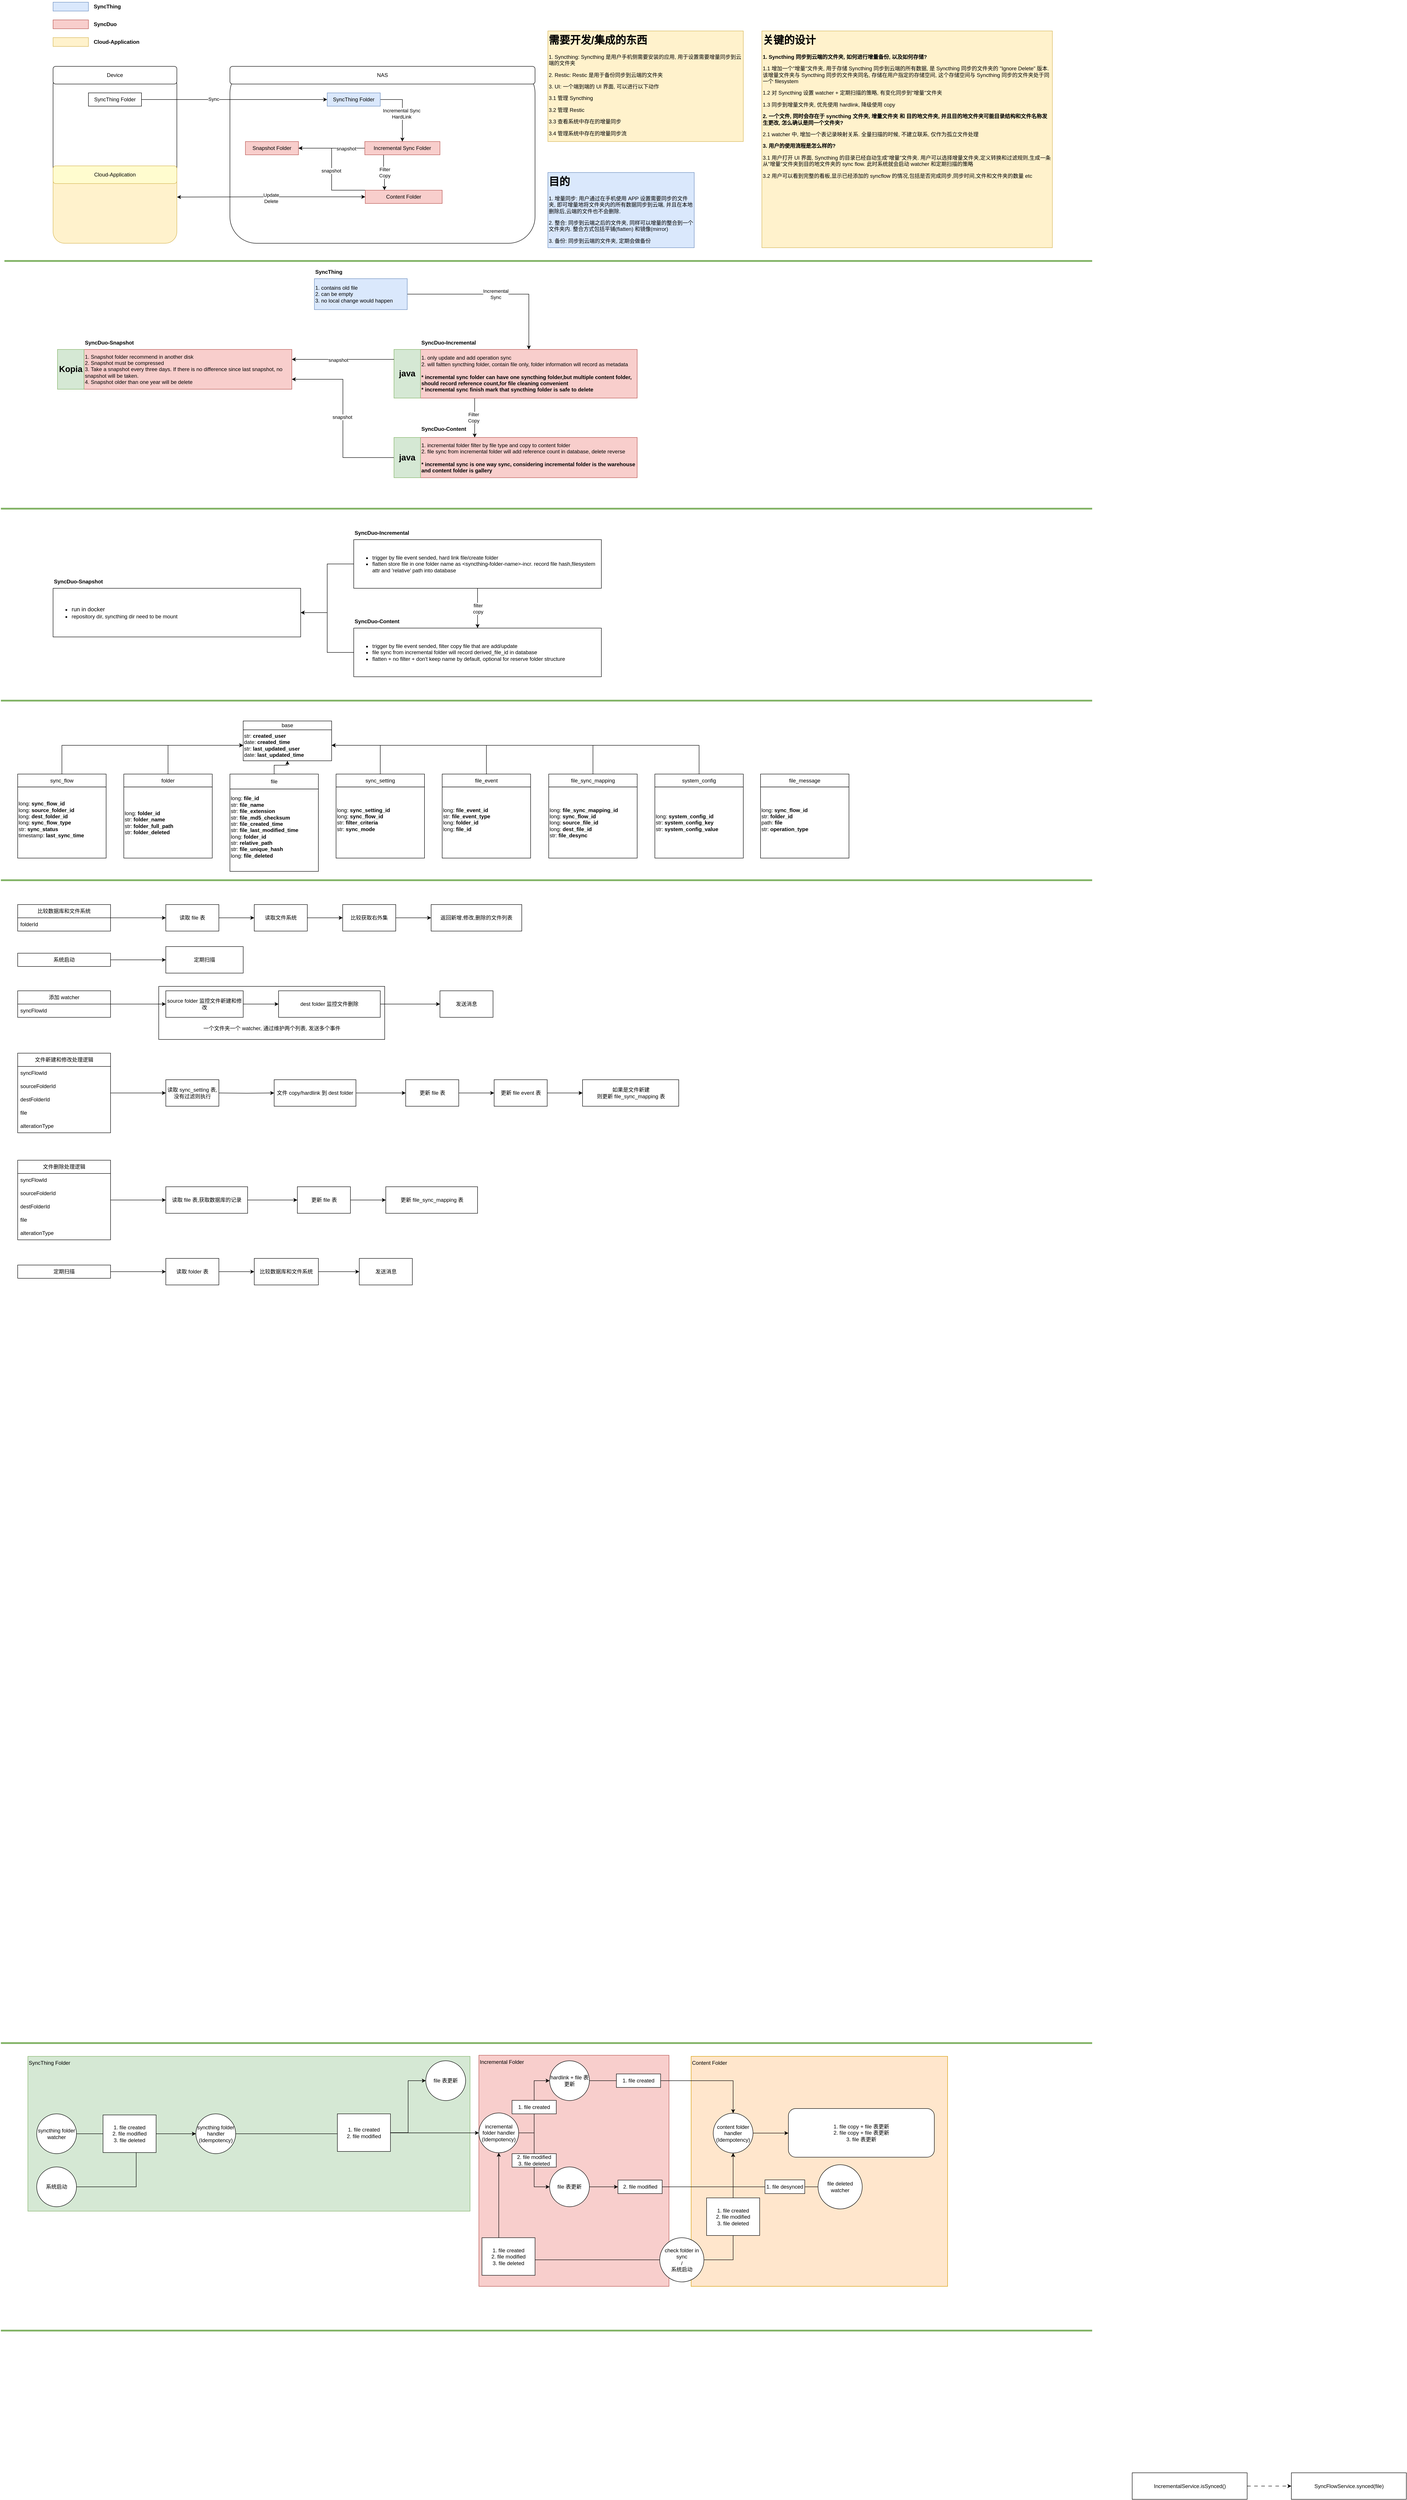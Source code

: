 <mxfile version="26.0.13">
  <diagram name="Page-1" id="c7558073-3199-34d8-9f00-42111426c3f3">
    <mxGraphModel dx="913" dy="567" grid="1" gridSize="10" guides="1" tooltips="1" connect="1" arrows="1" fold="1" page="1" pageScale="1" pageWidth="826" pageHeight="1169" background="none" math="0" shadow="0">
      <root>
        <mxCell id="0" />
        <mxCell id="1" parent="0" />
        <mxCell id="VL8HydnOHBOMeqPfS8mZ-92" value="" style="whiteSpace=wrap;html=1;fontStyle=0;startSize=30;" parent="1" vertex="1">
          <mxGeometry x="359" y="2400" width="511" height="120" as="geometry" />
        </mxCell>
        <mxCell id="N8TZfUtTnZYkTw5RphFN-41" value="" style="rounded=0;whiteSpace=wrap;html=1;fillColor=#ffe6cc;strokeColor=#d79b00;" parent="1" vertex="1">
          <mxGeometry x="1563" y="4819" width="580" height="520" as="geometry" />
        </mxCell>
        <mxCell id="N8TZfUtTnZYkTw5RphFN-40" value="" style="rounded=0;whiteSpace=wrap;html=1;fillColor=#f8cecc;strokeColor=#b85450;" parent="1" vertex="1">
          <mxGeometry x="1083" y="4816.5" width="430" height="522.5" as="geometry" />
        </mxCell>
        <mxCell id="N8TZfUtTnZYkTw5RphFN-39" value="" style="rounded=0;whiteSpace=wrap;html=1;fillColor=#d5e8d4;strokeColor=#82b366;" parent="1" vertex="1">
          <mxGeometry x="63" y="4819" width="1000" height="350" as="geometry" />
        </mxCell>
        <mxCell id="FV4cB3aGJ8yGmwrdIlaF-99" value="" style="rounded=1;whiteSpace=wrap;html=1;" parent="1" vertex="1">
          <mxGeometry x="120" y="320" width="280" height="400" as="geometry" />
        </mxCell>
        <mxCell id="FV4cB3aGJ8yGmwrdIlaF-104" value="" style="rounded=1;whiteSpace=wrap;html=1;" parent="1" vertex="1">
          <mxGeometry x="520" y="320" width="690" height="400" as="geometry" />
        </mxCell>
        <mxCell id="FV4cB3aGJ8yGmwrdIlaF-96" value="Device" style="rounded=1;whiteSpace=wrap;html=1;" parent="1" vertex="1">
          <mxGeometry x="120" y="320" width="280" height="40" as="geometry" />
        </mxCell>
        <mxCell id="FV4cB3aGJ8yGmwrdIlaF-105" value="NAS" style="rounded=1;whiteSpace=wrap;html=1;" parent="1" vertex="1">
          <mxGeometry x="520" y="320" width="690" height="40" as="geometry" />
        </mxCell>
        <mxCell id="FV4cB3aGJ8yGmwrdIlaF-129" style="edgeStyle=orthogonalEdgeStyle;rounded=0;orthogonalLoop=1;jettySize=auto;html=1;exitX=1;exitY=0.5;exitDx=0;exitDy=0;" parent="1" source="p-s9N60HYd-SyPe_iOL1-13" target="FV4cB3aGJ8yGmwrdIlaF-127" edge="1">
          <mxGeometry relative="1" as="geometry">
            <Array as="points">
              <mxPoint x="910" y="395" />
            </Array>
            <mxPoint x="770" y="410" as="sourcePoint" />
          </mxGeometry>
        </mxCell>
        <mxCell id="FV4cB3aGJ8yGmwrdIlaF-133" value="Incremental Sync&lt;div&gt;HardLink&lt;/div&gt;" style="edgeLabel;html=1;align=center;verticalAlign=middle;resizable=0;points=[];" parent="FV4cB3aGJ8yGmwrdIlaF-129" vertex="1" connectable="0">
          <mxGeometry x="0.125" y="-2" relative="1" as="geometry">
            <mxPoint as="offset" />
          </mxGeometry>
        </mxCell>
        <mxCell id="FV4cB3aGJ8yGmwrdIlaF-144" value="" style="rounded=1;whiteSpace=wrap;html=1;fillColor=#fff2cc;strokeColor=#d6b656;" parent="1" vertex="1">
          <mxGeometry x="120" y="545" width="280" height="175" as="geometry" />
        </mxCell>
        <mxCell id="FV4cB3aGJ8yGmwrdIlaF-145" value="Cloud-Application" style="rounded=1;whiteSpace=wrap;html=1;fillColor=#FFFCCF;strokeColor=#d6b656;" parent="1" vertex="1">
          <mxGeometry x="120" y="545" width="280" height="40" as="geometry" />
        </mxCell>
        <mxCell id="FV4cB3aGJ8yGmwrdIlaF-147" style="edgeStyle=orthogonalEdgeStyle;rounded=0;orthogonalLoop=1;jettySize=auto;html=1;entryX=1.001;entryY=0.403;entryDx=0;entryDy=0;entryPerimeter=0;startArrow=classic;startFill=1;" parent="1" source="FV4cB3aGJ8yGmwrdIlaF-130" target="FV4cB3aGJ8yGmwrdIlaF-144" edge="1">
          <mxGeometry relative="1" as="geometry" />
        </mxCell>
        <mxCell id="FV4cB3aGJ8yGmwrdIlaF-152" value="Update&lt;div&gt;Delete&lt;/div&gt;" style="edgeLabel;html=1;align=center;verticalAlign=middle;resizable=0;points=[];" parent="FV4cB3aGJ8yGmwrdIlaF-147" vertex="1" connectable="0">
          <mxGeometry x="0.002" y="2" relative="1" as="geometry">
            <mxPoint as="offset" />
          </mxGeometry>
        </mxCell>
        <mxCell id="FV4cB3aGJ8yGmwrdIlaF-100" value="SyncThing Folder" style="text;html=1;align=center;verticalAlign=middle;whiteSpace=wrap;rounded=0;strokeColor=default;" parent="1" vertex="1">
          <mxGeometry x="200" y="380" width="120" height="30" as="geometry" />
        </mxCell>
        <mxCell id="FV4cB3aGJ8yGmwrdIlaF-108" style="edgeStyle=orthogonalEdgeStyle;rounded=0;orthogonalLoop=1;jettySize=auto;html=1;entryX=0;entryY=0.5;entryDx=0;entryDy=0;" parent="1" source="FV4cB3aGJ8yGmwrdIlaF-100" edge="1">
          <mxGeometry relative="1" as="geometry">
            <mxPoint x="740" y="395" as="targetPoint" />
          </mxGeometry>
        </mxCell>
        <mxCell id="FV4cB3aGJ8yGmwrdIlaF-121" value="Sync" style="edgeLabel;html=1;align=center;verticalAlign=middle;resizable=0;points=[];" parent="FV4cB3aGJ8yGmwrdIlaF-108" vertex="1" connectable="0">
          <mxGeometry x="-0.224" y="1" relative="1" as="geometry">
            <mxPoint as="offset" />
          </mxGeometry>
        </mxCell>
        <mxCell id="FV4cB3aGJ8yGmwrdIlaF-125" value="Snapshot Folder" style="text;html=1;align=center;verticalAlign=middle;whiteSpace=wrap;rounded=0;fillColor=#f8cecc;strokeColor=#b85450;" parent="1" vertex="1">
          <mxGeometry x="555" y="490" width="120" height="30" as="geometry" />
        </mxCell>
        <mxCell id="FV4cB3aGJ8yGmwrdIlaF-131" value="" style="edgeStyle=orthogonalEdgeStyle;rounded=0;orthogonalLoop=1;jettySize=auto;html=1;exitX=0.25;exitY=1;exitDx=0;exitDy=0;entryX=0.25;entryY=0;entryDx=0;entryDy=0;startArrow=none;startFill=0;" parent="1" source="FV4cB3aGJ8yGmwrdIlaF-127" target="FV4cB3aGJ8yGmwrdIlaF-130" edge="1">
          <mxGeometry relative="1" as="geometry">
            <Array as="points">
              <mxPoint x="868" y="560" />
              <mxPoint x="870" y="560" />
            </Array>
          </mxGeometry>
        </mxCell>
        <mxCell id="FV4cB3aGJ8yGmwrdIlaF-134" value="Filter&lt;div&gt;Copy&lt;/div&gt;" style="edgeLabel;html=1;align=center;verticalAlign=middle;resizable=0;points=[];" parent="FV4cB3aGJ8yGmwrdIlaF-131" vertex="1" connectable="0">
          <mxGeometry x="0.03" relative="1" as="geometry">
            <mxPoint as="offset" />
          </mxGeometry>
        </mxCell>
        <mxCell id="HABQAX602SkIrpShChZR-2" style="edgeStyle=orthogonalEdgeStyle;rounded=0;orthogonalLoop=1;jettySize=auto;html=1;entryX=1;entryY=0.5;entryDx=0;entryDy=0;" parent="1" source="FV4cB3aGJ8yGmwrdIlaF-127" target="FV4cB3aGJ8yGmwrdIlaF-125" edge="1">
          <mxGeometry relative="1" as="geometry" />
        </mxCell>
        <mxCell id="HABQAX602SkIrpShChZR-5" value="snapshot" style="edgeLabel;html=1;align=center;verticalAlign=middle;resizable=0;points=[];" parent="HABQAX602SkIrpShChZR-2" vertex="1" connectable="0">
          <mxGeometry x="-0.44" y="1" relative="1" as="geometry">
            <mxPoint as="offset" />
          </mxGeometry>
        </mxCell>
        <mxCell id="FV4cB3aGJ8yGmwrdIlaF-127" value="Incremental Sync Folder" style="text;html=1;align=center;verticalAlign=middle;whiteSpace=wrap;rounded=0;fillColor=#f8cecc;strokeColor=#b85450;" parent="1" vertex="1">
          <mxGeometry x="825" y="490" width="170" height="30" as="geometry" />
        </mxCell>
        <mxCell id="HABQAX602SkIrpShChZR-3" style="edgeStyle=orthogonalEdgeStyle;rounded=0;orthogonalLoop=1;jettySize=auto;html=1;entryX=1;entryY=0.5;entryDx=0;entryDy=0;exitX=0;exitY=0;exitDx=0;exitDy=0;" parent="1" source="FV4cB3aGJ8yGmwrdIlaF-130" target="FV4cB3aGJ8yGmwrdIlaF-125" edge="1">
          <mxGeometry relative="1" as="geometry">
            <Array as="points">
              <mxPoint x="750" y="600" />
              <mxPoint x="750" y="505" />
            </Array>
          </mxGeometry>
        </mxCell>
        <mxCell id="HABQAX602SkIrpShChZR-4" value="snapshot" style="edgeLabel;html=1;align=center;verticalAlign=middle;resizable=0;points=[];" parent="HABQAX602SkIrpShChZR-3" vertex="1" connectable="0">
          <mxGeometry x="-0.019" y="1" relative="1" as="geometry">
            <mxPoint as="offset" />
          </mxGeometry>
        </mxCell>
        <mxCell id="FV4cB3aGJ8yGmwrdIlaF-130" value="Content Folder" style="text;html=1;align=center;verticalAlign=middle;whiteSpace=wrap;rounded=0;fillColor=#f8cecc;strokeColor=#b85450;" parent="1" vertex="1">
          <mxGeometry x="826" y="600" width="174" height="30" as="geometry" />
        </mxCell>
        <mxCell id="p-s9N60HYd-SyPe_iOL1-1" value="" style="rounded=0;whiteSpace=wrap;html=1;fillColor=#dae8fc;strokeColor=#6c8ebf;" parent="1" vertex="1">
          <mxGeometry x="120" y="175" width="80" height="20" as="geometry" />
        </mxCell>
        <mxCell id="p-s9N60HYd-SyPe_iOL1-2" value="SyncThing" style="text;html=1;align=left;verticalAlign=middle;whiteSpace=wrap;rounded=0;fontStyle=1" parent="1" vertex="1">
          <mxGeometry x="210" y="170" width="60" height="30" as="geometry" />
        </mxCell>
        <mxCell id="p-s9N60HYd-SyPe_iOL1-3" value="" style="rounded=0;whiteSpace=wrap;html=1;fillColor=#f8cecc;strokeColor=#b85450;" parent="1" vertex="1">
          <mxGeometry x="120" y="215" width="80" height="20" as="geometry" />
        </mxCell>
        <mxCell id="p-s9N60HYd-SyPe_iOL1-4" value="SyncDuo" style="text;html=1;align=left;verticalAlign=middle;whiteSpace=wrap;rounded=0;fontStyle=1" parent="1" vertex="1">
          <mxGeometry x="210" y="210" width="60" height="30" as="geometry" />
        </mxCell>
        <mxCell id="p-s9N60HYd-SyPe_iOL1-5" value="" style="rounded=0;whiteSpace=wrap;html=1;fillColor=#fff2cc;strokeColor=#d6b656;" parent="1" vertex="1">
          <mxGeometry x="120" y="255" width="80" height="20" as="geometry" />
        </mxCell>
        <mxCell id="p-s9N60HYd-SyPe_iOL1-6" value="Cloud-Application" style="text;html=1;align=left;verticalAlign=middle;whiteSpace=wrap;rounded=0;fontStyle=1" parent="1" vertex="1">
          <mxGeometry x="210" y="250" width="130" height="30" as="geometry" />
        </mxCell>
        <mxCell id="p-s9N60HYd-SyPe_iOL1-13" value="SyncThing Folder" style="text;html=1;align=center;verticalAlign=middle;whiteSpace=wrap;rounded=0;fillColor=#dae8fc;strokeColor=#6c8ebf;" parent="1" vertex="1">
          <mxGeometry x="740" y="380" width="120" height="30" as="geometry" />
        </mxCell>
        <mxCell id="p-s9N60HYd-SyPe_iOL1-9" value="1. Snapshot folder recommend in another disk&lt;div&gt;2. Snapshot must be compressed&lt;/div&gt;&lt;div&gt;3.&amp;nbsp;Take a snapshot every three days. If there is no difference since last snapshot, no snapshot will be taken.&lt;/div&gt;&lt;div&gt;4. Snapshot older than one year will be delete&lt;/div&gt;" style="text;html=1;align=left;verticalAlign=middle;whiteSpace=wrap;rounded=0;fillColor=#f8cecc;strokeColor=#b85450;" parent="1" vertex="1">
          <mxGeometry x="190" y="960" width="470" height="90" as="geometry" />
        </mxCell>
        <mxCell id="p-s9N60HYd-SyPe_iOL1-12" value="SyncDuo-Snapshot" style="text;html=1;align=left;verticalAlign=middle;whiteSpace=wrap;rounded=0;fontStyle=1" parent="1" vertex="1">
          <mxGeometry x="190" y="930" width="165" height="30" as="geometry" />
        </mxCell>
        <mxCell id="oRY6-fE0OnWp-fExXrlh-18" style="edgeStyle=orthogonalEdgeStyle;rounded=0;orthogonalLoop=1;jettySize=auto;html=1;entryX=0.25;entryY=0;entryDx=0;entryDy=0;exitX=0.25;exitY=1;exitDx=0;exitDy=0;" parent="1" source="p-s9N60HYd-SyPe_iOL1-18" target="RCgKCgoef3klD9U7Rnbw-1" edge="1">
          <mxGeometry relative="1" as="geometry">
            <Array as="points">
              <mxPoint x="1074" y="1100" />
              <mxPoint x="1074" y="1100" />
            </Array>
          </mxGeometry>
        </mxCell>
        <mxCell id="oRY6-fE0OnWp-fExXrlh-23" value="Filter&lt;div&gt;Copy&lt;/div&gt;" style="edgeLabel;html=1;align=center;verticalAlign=middle;resizable=0;points=[];" parent="oRY6-fE0OnWp-fExXrlh-18" vertex="1" connectable="0">
          <mxGeometry x="-0.013" y="-3" relative="1" as="geometry">
            <mxPoint as="offset" />
          </mxGeometry>
        </mxCell>
        <mxCell id="p-s9N60HYd-SyPe_iOL1-18" value="1. only update and add operation sync&lt;div&gt;2. will faltten syncthing folder, contain file only, folder information will record as metadata&lt;/div&gt;&lt;div&gt;&lt;div&gt;&lt;br&gt;&lt;div&gt;&lt;b&gt;* incremental sync folder can have one syncthing folder,but multiple content folder, should record&amp;nbsp;reference count,for file cleaning convenient&lt;/b&gt;&lt;/div&gt;&lt;div&gt;&lt;b&gt;*&amp;nbsp;&lt;span style=&quot;background-color: initial;&quot;&gt;incremental sync finish mark that syncthing folder is safe to delete&lt;/span&gt;&lt;/b&gt;&lt;/div&gt;&lt;/div&gt;&lt;/div&gt;" style="text;html=1;align=left;verticalAlign=middle;whiteSpace=wrap;rounded=0;fillColor=#f8cecc;strokeColor=#b85450;" parent="1" vertex="1">
          <mxGeometry x="951" y="960" width="490" height="110" as="geometry" />
        </mxCell>
        <mxCell id="p-s9N60HYd-SyPe_iOL1-19" value="SyncDuo-Incremental" style="text;html=1;align=left;verticalAlign=middle;whiteSpace=wrap;rounded=0;fontStyle=1" parent="1" vertex="1">
          <mxGeometry x="951" y="930" width="165" height="30" as="geometry" />
        </mxCell>
        <mxCell id="oRY6-fE0OnWp-fExXrlh-17" value="Incremental&lt;div&gt;Sync&lt;/div&gt;" style="edgeStyle=orthogonalEdgeStyle;rounded=0;orthogonalLoop=1;jettySize=auto;html=1;" parent="1" source="p-s9N60HYd-SyPe_iOL1-8" target="p-s9N60HYd-SyPe_iOL1-18" edge="1">
          <mxGeometry relative="1" as="geometry">
            <mxPoint as="offset" />
          </mxGeometry>
        </mxCell>
        <mxCell id="RCgKCgoef3klD9U7Rnbw-1" value="1. incremental folder filter by file type and copy to content folder&lt;div&gt;2. file sync from incremental folder will add reference count in database, delete reverse&lt;br&gt;&lt;div&gt;&lt;br&gt;&lt;/div&gt;&lt;div&gt;&lt;b&gt;* incremental sync is one way sync, considering incremental folder is the warehouse and content folder is gallery&lt;/b&gt;&lt;/div&gt;&lt;/div&gt;" style="text;html=1;align=left;verticalAlign=middle;whiteSpace=wrap;rounded=0;fillColor=#f8cecc;strokeColor=#b85450;" parent="1" vertex="1">
          <mxGeometry x="951" y="1159" width="490" height="91" as="geometry" />
        </mxCell>
        <mxCell id="RCgKCgoef3klD9U7Rnbw-2" value="SyncDuo-Content" style="text;html=1;align=left;verticalAlign=middle;whiteSpace=wrap;rounded=0;fontStyle=1" parent="1" vertex="1">
          <mxGeometry x="950.999" y="1120" width="172.021" height="39" as="geometry" />
        </mxCell>
        <mxCell id="p-s9N60HYd-SyPe_iOL1-8" value="1. contains old file&lt;div&gt;2. can be empty&lt;/div&gt;&lt;div&gt;3. no local change would happen&lt;/div&gt;" style="text;html=1;align=left;verticalAlign=middle;whiteSpace=wrap;rounded=0;fillColor=#dae8fc;strokeColor=#6c8ebf;" parent="1" vertex="1">
          <mxGeometry x="711" y="800" width="210" height="70" as="geometry" />
        </mxCell>
        <mxCell id="p-s9N60HYd-SyPe_iOL1-11" value="SyncThing" style="text;html=1;align=left;verticalAlign=middle;whiteSpace=wrap;rounded=0;fontStyle=1" parent="1" vertex="1">
          <mxGeometry x="711" y="770" width="60" height="30" as="geometry" />
        </mxCell>
        <mxCell id="oRY6-fE0OnWp-fExXrlh-24" value="Kopia" style="text;html=1;align=center;verticalAlign=middle;whiteSpace=wrap;rounded=0;fillColor=#d5e8d4;strokeColor=#82b366;fontStyle=1;fontSize=19;" parent="1" vertex="1">
          <mxGeometry x="130" y="960" width="60" height="90" as="geometry" />
        </mxCell>
        <mxCell id="oRY6-fE0OnWp-fExXrlh-25" value="java" style="text;html=1;align=center;verticalAlign=middle;whiteSpace=wrap;rounded=0;fillColor=#d5e8d4;strokeColor=#82b366;fontStyle=1;fontSize=19;" parent="1" vertex="1">
          <mxGeometry x="891" y="960" width="60" height="110" as="geometry" />
        </mxCell>
        <mxCell id="HABQAX602SkIrpShChZR-8" style="edgeStyle=orthogonalEdgeStyle;rounded=0;orthogonalLoop=1;jettySize=auto;html=1;entryX=1;entryY=0.75;entryDx=0;entryDy=0;" parent="1" source="oRY6-fE0OnWp-fExXrlh-26" target="p-s9N60HYd-SyPe_iOL1-9" edge="1">
          <mxGeometry relative="1" as="geometry" />
        </mxCell>
        <mxCell id="HABQAX602SkIrpShChZR-10" value="snapshot" style="edgeLabel;html=1;align=center;verticalAlign=middle;resizable=0;points=[];" parent="HABQAX602SkIrpShChZR-8" vertex="1" connectable="0">
          <mxGeometry x="0.014" y="2" relative="1" as="geometry">
            <mxPoint as="offset" />
          </mxGeometry>
        </mxCell>
        <mxCell id="oRY6-fE0OnWp-fExXrlh-26" value="java" style="text;html=1;align=center;verticalAlign=middle;whiteSpace=wrap;rounded=0;fillColor=#d5e8d4;strokeColor=#82b366;fontStyle=1;fontSize=19;" parent="1" vertex="1">
          <mxGeometry x="891" y="1159" width="60" height="91" as="geometry" />
        </mxCell>
        <mxCell id="_8dwR4073q-e48-UyYh1-1" value="&lt;ul&gt;&lt;li&gt;&lt;span style=&quot;font-size: 13px;&quot;&gt;run in docker&lt;/span&gt;&lt;/li&gt;&lt;li&gt;&lt;span style=&quot;font-size: 13px;&quot;&gt;&lt;span style=&quot;font-size: 12px;&quot;&gt;repository dir, syncthing dir need to be mount&lt;/span&gt;&lt;/span&gt;&lt;/li&gt;&lt;/ul&gt;" style="rounded=0;whiteSpace=wrap;html=1;align=left;" parent="1" vertex="1">
          <mxGeometry x="120" y="1500" width="560" height="110" as="geometry" />
        </mxCell>
        <mxCell id="ec7xJqQuYl15cwVy1hZ_-2" value="" style="endArrow=none;html=1;rounded=0;fontStyle=0;strokeWidth=4;fillColor=#d5e8d4;strokeColor=#82b366;" parent="1" edge="1">
          <mxGeometry width="50" height="50" relative="1" as="geometry">
            <mxPoint x="10" y="760" as="sourcePoint" />
            <mxPoint x="2470" y="760" as="targetPoint" />
          </mxGeometry>
        </mxCell>
        <mxCell id="ec7xJqQuYl15cwVy1hZ_-3" value="" style="endArrow=none;html=1;rounded=0;fontStyle=0;strokeWidth=4;fillColor=#d5e8d4;strokeColor=#82b366;" parent="1" edge="1">
          <mxGeometry width="50" height="50" relative="1" as="geometry">
            <mxPoint x="2" y="1320" as="sourcePoint" />
            <mxPoint x="2470" y="1320" as="targetPoint" />
          </mxGeometry>
        </mxCell>
        <mxCell id="ec7xJqQuYl15cwVy1hZ_-4" value="SyncDuo-Snapshot" style="text;html=1;align=left;verticalAlign=middle;whiteSpace=wrap;rounded=0;fontStyle=1" parent="1" vertex="1">
          <mxGeometry x="120" y="1470" width="165" height="30" as="geometry" />
        </mxCell>
        <mxCell id="ECWo1m8Fi9RXr4LYJiaZ-4" style="edgeStyle=orthogonalEdgeStyle;rounded=0;orthogonalLoop=1;jettySize=auto;html=1;entryX=1;entryY=0.5;entryDx=0;entryDy=0;" parent="1" source="ec7xJqQuYl15cwVy1hZ_-6" target="_8dwR4073q-e48-UyYh1-1" edge="1">
          <mxGeometry relative="1" as="geometry" />
        </mxCell>
        <mxCell id="wrEZppvQPQj9igWy5DTG-1" style="edgeStyle=orthogonalEdgeStyle;rounded=0;orthogonalLoop=1;jettySize=auto;html=1;exitX=0.5;exitY=1;exitDx=0;exitDy=0;entryX=0.5;entryY=0;entryDx=0;entryDy=0;" parent="1" source="ec7xJqQuYl15cwVy1hZ_-6" target="ec7xJqQuYl15cwVy1hZ_-8" edge="1">
          <mxGeometry relative="1" as="geometry" />
        </mxCell>
        <mxCell id="wrEZppvQPQj9igWy5DTG-2" value="filter&lt;div&gt;copy&lt;/div&gt;" style="edgeLabel;html=1;align=center;verticalAlign=middle;resizable=0;points=[];" parent="wrEZppvQPQj9igWy5DTG-1" vertex="1" connectable="0">
          <mxGeometry x="0.013" y="1" relative="1" as="geometry">
            <mxPoint as="offset" />
          </mxGeometry>
        </mxCell>
        <mxCell id="ec7xJqQuYl15cwVy1hZ_-6" value="&lt;ul&gt;&lt;li&gt;trigger by file event sended, hard link file/create folder&lt;/li&gt;&lt;li&gt;flatten store file in one folder name as &amp;lt;syncthing-folder-name&amp;gt;-incr. record file hash,filesystem attr and &#39;relative&#39; path into database&lt;/li&gt;&lt;/ul&gt;" style="rounded=0;whiteSpace=wrap;html=1;align=left;" parent="1" vertex="1">
          <mxGeometry x="800" y="1390" width="560" height="110" as="geometry" />
        </mxCell>
        <mxCell id="ec7xJqQuYl15cwVy1hZ_-7" value="SyncDuo-Incremental" style="text;html=1;align=left;verticalAlign=middle;whiteSpace=wrap;rounded=0;fontStyle=1" parent="1" vertex="1">
          <mxGeometry x="800" y="1360" width="165" height="30" as="geometry" />
        </mxCell>
        <mxCell id="ECWo1m8Fi9RXr4LYJiaZ-5" style="edgeStyle=orthogonalEdgeStyle;rounded=0;orthogonalLoop=1;jettySize=auto;html=1;entryX=1;entryY=0.5;entryDx=0;entryDy=0;" parent="1" source="ec7xJqQuYl15cwVy1hZ_-8" target="_8dwR4073q-e48-UyYh1-1" edge="1">
          <mxGeometry relative="1" as="geometry" />
        </mxCell>
        <mxCell id="ec7xJqQuYl15cwVy1hZ_-8" value="&lt;ul&gt;&lt;li&gt;trigger by file event sended, filter copy file that are add/update&lt;/li&gt;&lt;li&gt;file sync from incremental folder will record derived_file_id in database&lt;br&gt;&lt;/li&gt;&lt;li&gt;flatten + no filter + don&#39;t keep name by default, optional for reserve folder structure&lt;/li&gt;&lt;/ul&gt;" style="rounded=0;whiteSpace=wrap;html=1;align=left;" parent="1" vertex="1">
          <mxGeometry x="800" y="1590" width="560" height="110" as="geometry" />
        </mxCell>
        <mxCell id="ec7xJqQuYl15cwVy1hZ_-9" value="SyncDuo-Content" style="text;html=1;align=left;verticalAlign=middle;whiteSpace=wrap;rounded=0;fontStyle=1" parent="1" vertex="1">
          <mxGeometry x="800" y="1560" width="165" height="30" as="geometry" />
        </mxCell>
        <mxCell id="HABQAX602SkIrpShChZR-12" style="edgeStyle=orthogonalEdgeStyle;rounded=0;orthogonalLoop=1;jettySize=auto;html=1;entryX=1;entryY=0.25;entryDx=0;entryDy=0;" parent="1" source="oRY6-fE0OnWp-fExXrlh-25" target="p-s9N60HYd-SyPe_iOL1-9" edge="1">
          <mxGeometry relative="1" as="geometry">
            <Array as="points">
              <mxPoint x="776" y="983" />
            </Array>
          </mxGeometry>
        </mxCell>
        <mxCell id="HABQAX602SkIrpShChZR-13" value="snapshot" style="edgeLabel;html=1;align=center;verticalAlign=middle;resizable=0;points=[];" parent="HABQAX602SkIrpShChZR-12" vertex="1" connectable="0">
          <mxGeometry x="0.089" y="1" relative="1" as="geometry">
            <mxPoint as="offset" />
          </mxGeometry>
        </mxCell>
        <mxCell id="Pt8NlPGo18cKOHMlV979-3" value="" style="endArrow=none;html=1;rounded=0;fontStyle=0;strokeWidth=4;fillColor=#d5e8d4;strokeColor=#82b366;" parent="1" edge="1">
          <mxGeometry width="50" height="50" relative="1" as="geometry">
            <mxPoint x="2" y="1754" as="sourcePoint" />
            <mxPoint x="2470" y="1754" as="targetPoint" />
          </mxGeometry>
        </mxCell>
        <mxCell id="IIC6WvYA1fez5i_vmn7t-14" value="" style="group" parent="1" vertex="1" connectable="0">
          <mxGeometry x="550" y="1800" width="200" height="90" as="geometry" />
        </mxCell>
        <mxCell id="IIC6WvYA1fez5i_vmn7t-12" value="base" style="rounded=0;whiteSpace=wrap;html=1;" parent="IIC6WvYA1fez5i_vmn7t-14" vertex="1">
          <mxGeometry width="200" height="20" as="geometry" />
        </mxCell>
        <mxCell id="IIC6WvYA1fez5i_vmn7t-13" value="str: &lt;b&gt;created_user&lt;/b&gt;&lt;div&gt;date: &lt;b&gt;created_time&lt;/b&gt;&lt;/div&gt;&lt;div&gt;str: &lt;b&gt;last_updated_user&lt;/b&gt;&lt;/div&gt;&lt;div&gt;date: &lt;b&gt;last_updated_time&lt;/b&gt;&lt;/div&gt;" style="rounded=0;whiteSpace=wrap;html=1;align=left;" parent="IIC6WvYA1fez5i_vmn7t-14" vertex="1">
          <mxGeometry y="20" width="200" height="70" as="geometry" />
        </mxCell>
        <mxCell id="IIC6WvYA1fez5i_vmn7t-15" value="" style="group" parent="1" vertex="1" connectable="0">
          <mxGeometry x="280" y="1920" width="200" height="190" as="geometry" />
        </mxCell>
        <mxCell id="IIC6WvYA1fez5i_vmn7t-16" value="folder" style="rounded=0;whiteSpace=wrap;html=1;" parent="IIC6WvYA1fez5i_vmn7t-15" vertex="1">
          <mxGeometry width="200" height="29.231" as="geometry" />
        </mxCell>
        <mxCell id="IIC6WvYA1fez5i_vmn7t-17" value="&lt;div&gt;long: &lt;b&gt;folder_id&lt;/b&gt;&lt;/div&gt;&lt;div&gt;str: &lt;b&gt;folder_name&lt;/b&gt;&lt;/div&gt;&lt;div&gt;str: &lt;b&gt;folder_full_path&lt;/b&gt;&lt;/div&gt;&lt;div&gt;str: &lt;b&gt;folder_deleted&lt;/b&gt;&lt;/div&gt;" style="rounded=0;whiteSpace=wrap;html=1;align=left;" parent="IIC6WvYA1fez5i_vmn7t-15" vertex="1">
          <mxGeometry y="29.231" width="200" height="160.769" as="geometry" />
        </mxCell>
        <mxCell id="IIC6WvYA1fez5i_vmn7t-18" style="edgeStyle=orthogonalEdgeStyle;rounded=0;orthogonalLoop=1;jettySize=auto;html=1;entryX=0;entryY=0.5;entryDx=0;entryDy=0;" parent="1" source="IIC6WvYA1fez5i_vmn7t-16" target="IIC6WvYA1fez5i_vmn7t-13" edge="1">
          <mxGeometry relative="1" as="geometry">
            <Array as="points">
              <mxPoint x="380" y="1855" />
            </Array>
          </mxGeometry>
        </mxCell>
        <mxCell id="IIC6WvYA1fez5i_vmn7t-51" value="" style="endArrow=none;html=1;rounded=0;fontStyle=0;strokeWidth=4;fillColor=#d5e8d4;strokeColor=#82b366;" parent="1" edge="1">
          <mxGeometry width="50" height="50" relative="1" as="geometry">
            <mxPoint x="2" y="2160" as="sourcePoint" />
            <mxPoint x="2470" y="2160" as="targetPoint" />
          </mxGeometry>
        </mxCell>
        <mxCell id="IcKSqmq6yABAYZnoPidn-6" value="" style="group" parent="1" vertex="1" connectable="0">
          <mxGeometry x="40" y="1920" width="200" height="190" as="geometry" />
        </mxCell>
        <mxCell id="IcKSqmq6yABAYZnoPidn-7" value="sync_flow" style="rounded=0;whiteSpace=wrap;html=1;" parent="IcKSqmq6yABAYZnoPidn-6" vertex="1">
          <mxGeometry width="200" height="29.231" as="geometry" />
        </mxCell>
        <mxCell id="IcKSqmq6yABAYZnoPidn-8" value="&lt;div&gt;long: &lt;b&gt;sync_flow_id&lt;/b&gt;&lt;/div&gt;&lt;div&gt;long: &lt;b&gt;source_folder_id&lt;/b&gt;&lt;/div&gt;&lt;div&gt;long: &lt;b&gt;dest_folder_id&lt;/b&gt;&lt;/div&gt;&lt;div&gt;long:&lt;b&gt; sync_flow_type&lt;/b&gt;&lt;/div&gt;&lt;div&gt;str:&lt;b&gt; sync_status&lt;/b&gt;&lt;/div&gt;&lt;div&gt;&lt;div&gt;timestamp:&lt;b&gt;&amp;nbsp;last_sync_time&lt;/b&gt;&lt;/div&gt;&lt;/div&gt;&lt;div&gt;&lt;b&gt;&lt;br&gt;&lt;/b&gt;&lt;/div&gt;" style="rounded=0;whiteSpace=wrap;html=1;align=left;" parent="IcKSqmq6yABAYZnoPidn-6" vertex="1">
          <mxGeometry y="29.231" width="200" height="160.769" as="geometry" />
        </mxCell>
        <mxCell id="IcKSqmq6yABAYZnoPidn-9" style="edgeStyle=orthogonalEdgeStyle;rounded=0;orthogonalLoop=1;jettySize=auto;html=1;entryX=0;entryY=0.5;entryDx=0;entryDy=0;" parent="1" source="IcKSqmq6yABAYZnoPidn-7" target="IIC6WvYA1fez5i_vmn7t-13" edge="1">
          <mxGeometry relative="1" as="geometry">
            <Array as="points">
              <mxPoint x="140" y="1855" />
            </Array>
          </mxGeometry>
        </mxCell>
        <mxCell id="2OahrU1iOWOdpbc31MzJ-1" style="edgeStyle=orthogonalEdgeStyle;rounded=0;orthogonalLoop=1;jettySize=auto;html=1;exitX=0.5;exitY=0;exitDx=0;exitDy=0;entryX=1;entryY=0.5;entryDx=0;entryDy=0;" parent="1" source="IIC6WvYA1fez5i_vmn7t-27" target="IIC6WvYA1fez5i_vmn7t-13" edge="1">
          <mxGeometry relative="1" as="geometry" />
        </mxCell>
        <mxCell id="IIC6WvYA1fez5i_vmn7t-26" value="" style="group;strokeColor=default;" parent="1" vertex="1" connectable="0">
          <mxGeometry x="760" y="1920" width="200" height="190" as="geometry" />
        </mxCell>
        <mxCell id="IIC6WvYA1fez5i_vmn7t-27" value="sync_setting" style="rounded=0;whiteSpace=wrap;html=1;" parent="IIC6WvYA1fez5i_vmn7t-26" vertex="1">
          <mxGeometry width="200" height="29.231" as="geometry" />
        </mxCell>
        <mxCell id="IIC6WvYA1fez5i_vmn7t-28" value="&lt;div&gt;long: &lt;b&gt;sync_setting_id&lt;/b&gt;&lt;/div&gt;&lt;div&gt;long: &lt;b&gt;sync_flow_id&lt;/b&gt;&lt;/div&gt;&lt;div&gt;str:&lt;b&gt;&amp;nbsp;filter_&lt;/b&gt;&lt;span style=&quot;background-color: initial;&quot;&gt;&lt;b&gt;criteria&lt;/b&gt;&lt;/span&gt;&lt;/div&gt;&lt;div&gt;str: &lt;b&gt;sync_mode&lt;/b&gt;&lt;/div&gt;&lt;div&gt;&lt;b&gt;&lt;br&gt;&lt;/b&gt;&lt;/div&gt;" style="rounded=0;whiteSpace=wrap;html=1;align=left;" parent="IIC6WvYA1fez5i_vmn7t-26" vertex="1">
          <mxGeometry y="29.231" width="200" height="160.769" as="geometry" />
        </mxCell>
        <mxCell id="2OahrU1iOWOdpbc31MzJ-9" value="" style="group" parent="1" vertex="1" connectable="0">
          <mxGeometry x="520" y="1920" width="200" height="220" as="geometry" />
        </mxCell>
        <mxCell id="2OahrU1iOWOdpbc31MzJ-10" value="file" style="rounded=0;whiteSpace=wrap;html=1;" parent="2OahrU1iOWOdpbc31MzJ-9" vertex="1">
          <mxGeometry width="200" height="33.846" as="geometry" />
        </mxCell>
        <mxCell id="2OahrU1iOWOdpbc31MzJ-11" value="&lt;div&gt;long: &lt;b&gt;file_id&lt;/b&gt;&lt;/div&gt;&lt;div&gt;str: &lt;b&gt;file_name&lt;/b&gt;&lt;/div&gt;&lt;div&gt;str:&lt;b&gt; file_extension&lt;/b&gt;&lt;/div&gt;&lt;div&gt;str: &lt;b&gt;file_md5_checksum&lt;/b&gt;&lt;/div&gt;&lt;div&gt;str:&lt;b&gt; file_created_time&lt;/b&gt;&lt;/div&gt;&lt;div&gt;str: &lt;b&gt;file_last_modified_time&lt;/b&gt;&lt;/div&gt;&lt;div&gt;long:&amp;nbsp;&lt;b&gt;folder_id&lt;/b&gt;&lt;/div&gt;&lt;div&gt;str: &lt;b&gt;relative_path&lt;/b&gt;&lt;/div&gt;&lt;div&gt;str:&amp;nbsp;&lt;b&gt;file_unique_hash&lt;/b&gt;&lt;/div&gt;&lt;div&gt;long:&lt;b&gt; file_deleted&lt;/b&gt;&lt;/div&gt;&lt;div&gt;&lt;b&gt;&lt;br&gt;&lt;/b&gt;&lt;/div&gt;" style="rounded=0;whiteSpace=wrap;html=1;align=left;" parent="2OahrU1iOWOdpbc31MzJ-9" vertex="1">
          <mxGeometry y="33.846" width="200" height="186.154" as="geometry" />
        </mxCell>
        <mxCell id="2OahrU1iOWOdpbc31MzJ-12" style="edgeStyle=orthogonalEdgeStyle;rounded=0;orthogonalLoop=1;jettySize=auto;html=1;exitX=0.5;exitY=0;exitDx=0;exitDy=0;entryX=0.5;entryY=1;entryDx=0;entryDy=0;" parent="1" source="2OahrU1iOWOdpbc31MzJ-10" target="IIC6WvYA1fez5i_vmn7t-13" edge="1">
          <mxGeometry relative="1" as="geometry" />
        </mxCell>
        <mxCell id="sbHoZh1LaJMdw1J6sQwc-12" value="" style="edgeStyle=orthogonalEdgeStyle;rounded=0;orthogonalLoop=1;jettySize=auto;html=1;" parent="1" edge="1">
          <mxGeometry relative="1" as="geometry">
            <mxPoint x="160" y="2990" as="sourcePoint" />
          </mxGeometry>
        </mxCell>
        <mxCell id="sbHoZh1LaJMdw1J6sQwc-14" value="" style="edgeStyle=orthogonalEdgeStyle;rounded=0;orthogonalLoop=1;jettySize=auto;html=1;" parent="1" edge="1">
          <mxGeometry relative="1" as="geometry">
            <mxPoint x="440" y="2990" as="sourcePoint" />
          </mxGeometry>
        </mxCell>
        <mxCell id="sbHoZh1LaJMdw1J6sQwc-18" value="" style="edgeStyle=orthogonalEdgeStyle;rounded=0;orthogonalLoop=1;jettySize=auto;html=1;" parent="1" edge="1">
          <mxGeometry relative="1" as="geometry">
            <mxPoint x="1000" y="2990" as="sourcePoint" />
          </mxGeometry>
        </mxCell>
        <mxCell id="cf86srCdNygjhOp1ZflU-1" value="" style="endArrow=none;html=1;rounded=0;fontStyle=0;strokeWidth=4;fillColor=#d5e8d4;strokeColor=#82b366;" parent="1" edge="1">
          <mxGeometry width="50" height="50" relative="1" as="geometry">
            <mxPoint x="2" y="4789" as="sourcePoint" />
            <mxPoint x="2470" y="4789" as="targetPoint" />
          </mxGeometry>
        </mxCell>
        <mxCell id="KA9MhgIcNHi_ZDQb_dAg-24" style="edgeStyle=orthogonalEdgeStyle;rounded=0;orthogonalLoop=1;jettySize=auto;html=1;entryX=0;entryY=0.5;entryDx=0;entryDy=0;" parent="1" source="cf86srCdNygjhOp1ZflU-2" target="N8TZfUtTnZYkTw5RphFN-18" edge="1">
          <mxGeometry relative="1" as="geometry" />
        </mxCell>
        <mxCell id="cf86srCdNygjhOp1ZflU-2" value="syncthing folder watcher" style="ellipse;whiteSpace=wrap;html=1;aspect=fixed;" parent="1" vertex="1">
          <mxGeometry x="83" y="4949" width="90" height="90" as="geometry" />
        </mxCell>
        <mxCell id="N8TZfUtTnZYkTw5RphFN-11" style="edgeStyle=orthogonalEdgeStyle;rounded=0;orthogonalLoop=1;jettySize=auto;html=1;entryX=0;entryY=0.5;entryDx=0;entryDy=0;" parent="1" source="cf86srCdNygjhOp1ZflU-27" target="N8TZfUtTnZYkTw5RphFN-10" edge="1">
          <mxGeometry relative="1" as="geometry" />
        </mxCell>
        <mxCell id="N8TZfUtTnZYkTw5RphFN-10" value="file 表更新" style="ellipse;whiteSpace=wrap;html=1;aspect=fixed;" parent="1" vertex="1">
          <mxGeometry x="963" y="4829" width="90" height="90" as="geometry" />
        </mxCell>
        <mxCell id="a6IGXpcCbCOWXj8QhYQD-51" style="edgeStyle=orthogonalEdgeStyle;rounded=0;orthogonalLoop=1;jettySize=auto;html=1;" parent="1" source="N8TZfUtTnZYkTw5RphFN-18" target="N8TZfUtTnZYkTw5RphFN-20" edge="1">
          <mxGeometry relative="1" as="geometry" />
        </mxCell>
        <mxCell id="N8TZfUtTnZYkTw5RphFN-18" value="syncthing folder handler&lt;div&gt;(Idempotency)&lt;/div&gt;" style="ellipse;whiteSpace=wrap;html=1;aspect=fixed;" parent="1" vertex="1">
          <mxGeometry x="443" y="4949" width="90" height="90" as="geometry" />
        </mxCell>
        <mxCell id="cf86srCdNygjhOp1ZflU-27" value="1. file created&lt;div&gt;2. file modified&lt;/div&gt;" style="rounded=0;whiteSpace=wrap;html=1;" parent="1" vertex="1">
          <mxGeometry x="763" y="4949" width="120" height="85" as="geometry" />
        </mxCell>
        <mxCell id="N8TZfUtTnZYkTw5RphFN-24" value="" style="edgeStyle=orthogonalEdgeStyle;rounded=0;orthogonalLoop=1;jettySize=auto;html=1;entryX=0;entryY=0.5;entryDx=0;entryDy=0;" parent="1" source="N8TZfUtTnZYkTw5RphFN-20" target="N8TZfUtTnZYkTw5RphFN-28" edge="1">
          <mxGeometry relative="1" as="geometry">
            <mxPoint x="1393" y="4991.5" as="targetPoint" />
          </mxGeometry>
        </mxCell>
        <mxCell id="KUoYnuUyg10wTdyV9XSM-6" style="edgeStyle=orthogonalEdgeStyle;rounded=0;orthogonalLoop=1;jettySize=auto;html=1;entryX=0;entryY=0.5;entryDx=0;entryDy=0;" parent="1" source="N8TZfUtTnZYkTw5RphFN-20" target="N8TZfUtTnZYkTw5RphFN-29" edge="1">
          <mxGeometry relative="1" as="geometry" />
        </mxCell>
        <mxCell id="N8TZfUtTnZYkTw5RphFN-20" value="incremental folder handler&lt;div&gt;(Idempotency)&lt;/div&gt;" style="ellipse;whiteSpace=wrap;html=1;aspect=fixed;" parent="1" vertex="1">
          <mxGeometry x="1083" y="4947" width="90" height="90" as="geometry" />
        </mxCell>
        <mxCell id="N8TZfUtTnZYkTw5RphFN-25" value="1. file created" style="rounded=0;whiteSpace=wrap;html=1;" parent="1" vertex="1">
          <mxGeometry x="1158" y="4918.5" width="100" height="30.5" as="geometry" />
        </mxCell>
        <mxCell id="N8TZfUtTnZYkTw5RphFN-34" style="edgeStyle=orthogonalEdgeStyle;rounded=0;orthogonalLoop=1;jettySize=auto;html=1;" parent="1" source="N8TZfUtTnZYkTw5RphFN-28" target="N8TZfUtTnZYkTw5RphFN-33" edge="1">
          <mxGeometry relative="1" as="geometry" />
        </mxCell>
        <mxCell id="N8TZfUtTnZYkTw5RphFN-28" value="hardlink + file 表更新" style="ellipse;whiteSpace=wrap;html=1;aspect=fixed;" parent="1" vertex="1">
          <mxGeometry x="1243" y="4829" width="90" height="90" as="geometry" />
        </mxCell>
        <mxCell id="v4gMrZOpVzTQrCrVvwzV-6" style="edgeStyle=orthogonalEdgeStyle;rounded=0;orthogonalLoop=1;jettySize=auto;html=1;" parent="1" source="KUoYnuUyg10wTdyV9XSM-4" target="N8TZfUtTnZYkTw5RphFN-33" edge="1">
          <mxGeometry relative="1" as="geometry" />
        </mxCell>
        <mxCell id="N8TZfUtTnZYkTw5RphFN-29" value="file 表更新" style="ellipse;whiteSpace=wrap;html=1;aspect=fixed;" parent="1" vertex="1">
          <mxGeometry x="1243" y="5069" width="90" height="90" as="geometry" />
        </mxCell>
        <mxCell id="N8TZfUtTnZYkTw5RphFN-37" value="" style="edgeStyle=orthogonalEdgeStyle;rounded=0;orthogonalLoop=1;jettySize=auto;html=1;" parent="1" source="N8TZfUtTnZYkTw5RphFN-33" edge="1">
          <mxGeometry relative="1" as="geometry">
            <mxPoint x="1783" y="4992.5" as="targetPoint" />
          </mxGeometry>
        </mxCell>
        <mxCell id="N8TZfUtTnZYkTw5RphFN-33" value="content folder handler&lt;div&gt;(Idempotency)&lt;/div&gt;" style="ellipse;whiteSpace=wrap;html=1;aspect=fixed;" parent="1" vertex="1">
          <mxGeometry x="1613" y="4947.5" width="90" height="90" as="geometry" />
        </mxCell>
        <mxCell id="N8TZfUtTnZYkTw5RphFN-38" value="1. file copy + file 表更新&lt;div&gt;2. file copy + file 表更新&lt;br&gt;&lt;/div&gt;&lt;div&gt;3. file 表更新&lt;/div&gt;" style="rounded=1;whiteSpace=wrap;html=1;" parent="1" vertex="1">
          <mxGeometry x="1783" y="4937" width="330" height="110" as="geometry" />
        </mxCell>
        <mxCell id="t_K3pcmBi-geYfmrzG9U-1" value="" style="group" parent="1" vertex="1" connectable="0">
          <mxGeometry x="1000" y="1920" width="200" height="190" as="geometry" />
        </mxCell>
        <mxCell id="t_K3pcmBi-geYfmrzG9U-2" value="file_event" style="rounded=0;whiteSpace=wrap;html=1;" parent="t_K3pcmBi-geYfmrzG9U-1" vertex="1">
          <mxGeometry width="200" height="29.231" as="geometry" />
        </mxCell>
        <mxCell id="t_K3pcmBi-geYfmrzG9U-3" value="&lt;div&gt;long: &lt;b&gt;file_event_id&lt;/b&gt;&lt;/div&gt;&lt;div&gt;str:&lt;b&gt; file_event_type&lt;/b&gt;&lt;/div&gt;&lt;div&gt;long:&lt;b&gt; folder_id&lt;/b&gt;&lt;/div&gt;&lt;div&gt;long:&lt;b&gt; file_id&lt;/b&gt;&lt;/div&gt;&lt;div&gt;&lt;b&gt;&lt;br&gt;&lt;/b&gt;&lt;/div&gt;" style="rounded=0;whiteSpace=wrap;html=1;align=left;" parent="t_K3pcmBi-geYfmrzG9U-1" vertex="1">
          <mxGeometry y="29.231" width="200" height="160.769" as="geometry" />
        </mxCell>
        <mxCell id="t_K3pcmBi-geYfmrzG9U-5" value="SyncThing Folder" style="text;html=1;align=left;verticalAlign=middle;whiteSpace=wrap;rounded=0;" parent="1" vertex="1">
          <mxGeometry x="63" y="4819" width="160" height="30" as="geometry" />
        </mxCell>
        <mxCell id="t_K3pcmBi-geYfmrzG9U-6" value="Incremental Folder" style="text;html=1;align=left;verticalAlign=middle;whiteSpace=wrap;rounded=0;" parent="1" vertex="1">
          <mxGeometry x="1083" y="4816.5" width="160" height="30" as="geometry" />
        </mxCell>
        <mxCell id="t_K3pcmBi-geYfmrzG9U-7" value="Content Folder" style="text;html=1;align=left;verticalAlign=middle;whiteSpace=wrap;rounded=0;" parent="1" vertex="1">
          <mxGeometry x="1563" y="4819" width="160" height="30" as="geometry" />
        </mxCell>
        <mxCell id="KA9MhgIcNHi_ZDQb_dAg-6" style="edgeStyle=orthogonalEdgeStyle;rounded=0;orthogonalLoop=1;jettySize=auto;html=1;entryX=0.5;entryY=1;entryDx=0;entryDy=0;" parent="1" source="KA9MhgIcNHi_ZDQb_dAg-5" target="N8TZfUtTnZYkTw5RphFN-20" edge="1">
          <mxGeometry relative="1" as="geometry" />
        </mxCell>
        <mxCell id="KA9MhgIcNHi_ZDQb_dAg-7" style="edgeStyle=orthogonalEdgeStyle;rounded=0;orthogonalLoop=1;jettySize=auto;html=1;" parent="1" source="KA9MhgIcNHi_ZDQb_dAg-5" target="N8TZfUtTnZYkTw5RphFN-33" edge="1">
          <mxGeometry relative="1" as="geometry" />
        </mxCell>
        <mxCell id="KA9MhgIcNHi_ZDQb_dAg-5" value="check folder in sync&lt;div&gt;/&lt;/div&gt;&lt;div&gt;系统启动&lt;/div&gt;" style="ellipse;whiteSpace=wrap;html=1;aspect=fixed;" parent="1" vertex="1">
          <mxGeometry x="1492" y="5229" width="100" height="100" as="geometry" />
        </mxCell>
        <mxCell id="KA9MhgIcNHi_ZDQb_dAg-8" value="1. file created&lt;div&gt;2. file modified&lt;/div&gt;&lt;div&gt;3. file deleted&lt;/div&gt;" style="rounded=0;whiteSpace=wrap;html=1;" parent="1" vertex="1">
          <mxGeometry x="1090" y="5229" width="120" height="85" as="geometry" />
        </mxCell>
        <mxCell id="KA9MhgIcNHi_ZDQb_dAg-9" value="1. file created&lt;div&gt;2. file modified&lt;/div&gt;&lt;div&gt;3. file deleted&lt;/div&gt;" style="rounded=0;whiteSpace=wrap;html=1;" parent="1" vertex="1">
          <mxGeometry x="1598" y="5139" width="120" height="85" as="geometry" />
        </mxCell>
        <mxCell id="KA9MhgIcNHi_ZDQb_dAg-10" value="" style="endArrow=none;html=1;rounded=0;fontStyle=0;strokeWidth=4;fillColor=#d5e8d4;strokeColor=#82b366;" parent="1" edge="1">
          <mxGeometry width="50" height="50" relative="1" as="geometry">
            <mxPoint x="2" y="5439" as="sourcePoint" />
            <mxPoint x="2470" y="5439" as="targetPoint" />
          </mxGeometry>
        </mxCell>
        <mxCell id="KA9MhgIcNHi_ZDQb_dAg-22" style="edgeStyle=orthogonalEdgeStyle;rounded=0;orthogonalLoop=1;jettySize=auto;html=1;entryX=0;entryY=0.5;entryDx=0;entryDy=0;" parent="1" source="KA9MhgIcNHi_ZDQb_dAg-20" target="N8TZfUtTnZYkTw5RphFN-18" edge="1">
          <mxGeometry relative="1" as="geometry" />
        </mxCell>
        <mxCell id="KA9MhgIcNHi_ZDQb_dAg-20" value="系统启动" style="ellipse;whiteSpace=wrap;html=1;aspect=fixed;" parent="1" vertex="1">
          <mxGeometry x="83" y="5069" width="90" height="90" as="geometry" />
        </mxCell>
        <mxCell id="cf86srCdNygjhOp1ZflU-11" value="1. file created&lt;div&gt;2. file modified&lt;/div&gt;&lt;div&gt;3. file deleted&lt;/div&gt;" style="rounded=0;whiteSpace=wrap;html=1;" parent="1" vertex="1">
          <mxGeometry x="233" y="4951.5" width="120" height="85" as="geometry" />
        </mxCell>
        <mxCell id="r0He5oIh3wW7aPwsCnDq-83" style="edgeStyle=orthogonalEdgeStyle;rounded=0;orthogonalLoop=1;jettySize=auto;html=1;entryX=0;entryY=0.5;entryDx=0;entryDy=0;dashed=1;dashPattern=8 8;" parent="1" source="r0He5oIh3wW7aPwsCnDq-84" target="r0He5oIh3wW7aPwsCnDq-85" edge="1">
          <mxGeometry relative="1" as="geometry" />
        </mxCell>
        <mxCell id="r0He5oIh3wW7aPwsCnDq-84" value="IncrementalService.isSynced()" style="whiteSpace=wrap;html=1;rounded=0;" parent="1" vertex="1">
          <mxGeometry x="2560.5" y="5760.5" width="260" height="60" as="geometry" />
        </mxCell>
        <mxCell id="r0He5oIh3wW7aPwsCnDq-85" value="SyncFlowService.synced(file)" style="whiteSpace=wrap;html=1;rounded=0;" parent="1" vertex="1">
          <mxGeometry x="2920.5" y="5760.5" width="260" height="60" as="geometry" />
        </mxCell>
        <mxCell id="v4gMrZOpVzTQrCrVvwzV-5" value="2. file modified&lt;div&gt;3. file deleted&lt;/div&gt;" style="rounded=0;whiteSpace=wrap;html=1;" parent="1" vertex="1">
          <mxGeometry x="1158" y="5039" width="100" height="30.5" as="geometry" />
        </mxCell>
        <mxCell id="KUoYnuUyg10wTdyV9XSM-5" value="" style="edgeStyle=orthogonalEdgeStyle;rounded=0;orthogonalLoop=1;jettySize=auto;html=1;" parent="1" source="N8TZfUtTnZYkTw5RphFN-29" target="KUoYnuUyg10wTdyV9XSM-4" edge="1">
          <mxGeometry relative="1" as="geometry">
            <mxPoint x="1333" y="5114" as="sourcePoint" />
            <mxPoint x="1658" y="5038" as="targetPoint" />
          </mxGeometry>
        </mxCell>
        <mxCell id="KUoYnuUyg10wTdyV9XSM-4" value="2. file modified" style="rounded=0;whiteSpace=wrap;html=1;" parent="1" vertex="1">
          <mxGeometry x="1397.5" y="5098.75" width="100" height="30.5" as="geometry" />
        </mxCell>
        <mxCell id="KUoYnuUyg10wTdyV9XSM-7" value="1. file created" style="rounded=0;whiteSpace=wrap;html=1;" parent="1" vertex="1">
          <mxGeometry x="1394" y="4858.75" width="100" height="30.5" as="geometry" />
        </mxCell>
        <mxCell id="o01KaqjgELcdw4EYDk6V-2" style="edgeStyle=orthogonalEdgeStyle;rounded=0;orthogonalLoop=1;jettySize=auto;html=1;entryX=0.5;entryY=1;entryDx=0;entryDy=0;" parent="1" source="o01KaqjgELcdw4EYDk6V-1" target="N8TZfUtTnZYkTw5RphFN-33" edge="1">
          <mxGeometry relative="1" as="geometry" />
        </mxCell>
        <mxCell id="o01KaqjgELcdw4EYDk6V-1" value="file deleted watcher" style="ellipse;whiteSpace=wrap;html=1;aspect=fixed;" parent="1" vertex="1">
          <mxGeometry x="1850" y="5064" width="100" height="100" as="geometry" />
        </mxCell>
        <mxCell id="o01KaqjgELcdw4EYDk6V-3" value="1. file desynced" style="rounded=0;whiteSpace=wrap;html=1;" parent="1" vertex="1">
          <mxGeometry x="1730" y="5098.25" width="90" height="31" as="geometry" />
        </mxCell>
        <mxCell id="dceXoeoUDlbQm4ziimY0-1" value="&lt;h1 style=&quot;margin-top: 0px;&quot;&gt;目的&lt;/h1&gt;&lt;p&gt;1. 增量同步: 用户通过在手机使用 APP 设置需要同步的文件夹, 即可增量地将文件夹内的所有数据同步到云端, 并且在本地删除后,云端的文件也不会删除.&lt;/p&gt;&lt;p&gt;2. 整合: 同步到云端之后的文件夹, 同样可以增量的整合到一个文件夹内. 整合方式包括平铺(flatten) 和镜像(mirror)&lt;/p&gt;&lt;p&gt;3. 备份: 同步到云端的文件夹, 定期会做备份&lt;/p&gt;" style="text;html=1;whiteSpace=wrap;overflow=hidden;rounded=0;fillColor=#dae8fc;strokeColor=#6c8ebf;" parent="1" vertex="1">
          <mxGeometry x="1239" y="560" width="331" height="170" as="geometry" />
        </mxCell>
        <mxCell id="dceXoeoUDlbQm4ziimY0-2" value="&lt;h1 style=&quot;margin-top: 0px;&quot;&gt;需要开发/集成的东西&lt;/h1&gt;&lt;p&gt;1. Syncthing: Syncthing 是用户手机侧需要安装的应用, 用于设置需要增量同步到云端的文件夹&lt;/p&gt;&lt;p&gt;2.&amp;nbsp;Restic:&amp;nbsp;Restic 是用于备份同步到云端的文件夹&lt;/p&gt;&lt;p&gt;3. UI: 一个端到端的 UI 界面, 可以进行以下动作&lt;/p&gt;&lt;p&gt;3.1 管理 Syncthing&lt;br&gt;&lt;/p&gt;&lt;p&gt;3.2 管理 Restic&lt;/p&gt;&lt;p&gt;3.3 查看系统中存在的增量同步&lt;/p&gt;&lt;p&gt;3.4 管理系统中存在的增量同步流&lt;/p&gt;" style="text;html=1;whiteSpace=wrap;overflow=hidden;rounded=0;fillColor=#fff2cc;strokeColor=#d6b656;" parent="1" vertex="1">
          <mxGeometry x="1239" y="240" width="442" height="250" as="geometry" />
        </mxCell>
        <mxCell id="dceXoeoUDlbQm4ziimY0-3" value="&lt;h1 style=&quot;margin-top: 0px;&quot;&gt;关键的设计&lt;/h1&gt;&lt;p&gt;&lt;b&gt;1. Syncthing 同步到云端的文件夹, 如何进行增量备份, 以及如何存储?&lt;/b&gt;&lt;/p&gt;&lt;p&gt;1.1 增加一个&quot;增量&quot;文件夹, 用于存储 Syncthing 同步到云端的所有数据, 是 Syncthing 同步的文件夹的 &quot;Ignore Delete&quot; 版本. 该增量文件夹与 Syncthing 同步的文件夹同名, 存储在用户指定的存储空间, 这个存储空间与 Syncthing 同步的文件夹处于同一个 filesystem&lt;br&gt;&lt;/p&gt;&lt;p&gt;1.2 对 Syncthing 设置 watcher + 定期扫描的策略, 有变化同步到&quot;增量&quot;文件夹&lt;/p&gt;&lt;p&gt;1.3 同步到增量文件夹, 优先使用 hardlink, 降级使用 copy&lt;/p&gt;&lt;p&gt;&lt;b&gt;2. 一个文件, 同时会存在于 syncthing 文件夹, 增量文件夹 和 目的地文件夹, 并且目的地文件夹可能目录结构和文件名称发生更改, 怎么确认是同一个文件夹?&lt;/b&gt;&lt;/p&gt;&lt;p&gt;2.1 watcher 中, 增加一个表记录映射关系. 全量扫描的时候, 不建立联系, 仅作为孤立文件处理&lt;/p&gt;&lt;p&gt;&lt;b&gt;3. 用户的使用流程是怎么样的?&lt;/b&gt;&lt;/p&gt;&lt;p&gt;3.1 用户打开 UI 界面, Syncthing 的目录已经自动生成&quot;增量&quot;文件夹. 用户可以选择增量文件夹,定义转换和过滤规则,生成一条从&quot;增量&quot;文件夹到目的地文件夹的 sync flow. 此时系统就会启动 watcher 和定期扫描的策略&lt;/p&gt;&lt;p&gt;3.2 用户可以看到完整的看板,显示已经添加的 syncflow 的情况,包括是否完成同步,同步时间,文件和文件夹的数量 etc&lt;/p&gt;" style="text;html=1;whiteSpace=wrap;overflow=hidden;rounded=0;fillColor=#fff2cc;strokeColor=#d6b656;" parent="1" vertex="1">
          <mxGeometry x="1723" y="240" width="657" height="490" as="geometry" />
        </mxCell>
        <mxCell id="VL8HydnOHBOMeqPfS8mZ-1" value="" style="group" parent="1" vertex="1" connectable="0">
          <mxGeometry x="1241" y="1920" width="200" height="190" as="geometry" />
        </mxCell>
        <mxCell id="VL8HydnOHBOMeqPfS8mZ-2" value="file_sync_mapping" style="rounded=0;whiteSpace=wrap;html=1;" parent="VL8HydnOHBOMeqPfS8mZ-1" vertex="1">
          <mxGeometry width="200" height="29.231" as="geometry" />
        </mxCell>
        <mxCell id="VL8HydnOHBOMeqPfS8mZ-3" value="&lt;div&gt;long: &lt;b&gt;file_sync_mapping_id&lt;/b&gt;&lt;/div&gt;&lt;div&gt;long:&lt;b&gt; sync_flow_id&lt;/b&gt;&lt;/div&gt;&lt;div&gt;long:&lt;b&gt; source_file_id&lt;/b&gt;&lt;/div&gt;&lt;div&gt;long:&lt;b&gt; dest_file_id&lt;/b&gt;&lt;/div&gt;&lt;div&gt;str: &lt;b&gt;file_desync&lt;/b&gt;&lt;/div&gt;" style="rounded=0;whiteSpace=wrap;html=1;align=left;" parent="VL8HydnOHBOMeqPfS8mZ-1" vertex="1">
          <mxGeometry y="29.231" width="200" height="160.769" as="geometry" />
        </mxCell>
        <mxCell id="VL8HydnOHBOMeqPfS8mZ-5" value="" style="group" parent="1" vertex="1" connectable="0">
          <mxGeometry x="1481" y="1920" width="200" height="190" as="geometry" />
        </mxCell>
        <mxCell id="VL8HydnOHBOMeqPfS8mZ-6" value="system_config" style="rounded=0;whiteSpace=wrap;html=1;" parent="VL8HydnOHBOMeqPfS8mZ-5" vertex="1">
          <mxGeometry width="200" height="29.231" as="geometry" />
        </mxCell>
        <mxCell id="VL8HydnOHBOMeqPfS8mZ-7" value="&lt;div&gt;long: &lt;b&gt;system_config_id&lt;/b&gt;&lt;/div&gt;&lt;div&gt;str: &lt;b&gt;system_config_key&lt;/b&gt;&lt;/div&gt;&lt;div&gt;str:&lt;b&gt; system_config_value&lt;/b&gt;&lt;/div&gt;" style="rounded=0;whiteSpace=wrap;html=1;align=left;" parent="VL8HydnOHBOMeqPfS8mZ-5" vertex="1">
          <mxGeometry y="29.231" width="200" height="160.769" as="geometry" />
        </mxCell>
        <mxCell id="VL8HydnOHBOMeqPfS8mZ-20" style="edgeStyle=orthogonalEdgeStyle;rounded=0;orthogonalLoop=1;jettySize=auto;html=1;exitX=0.5;exitY=0;exitDx=0;exitDy=0;entryX=1;entryY=0.5;entryDx=0;entryDy=0;" parent="1" source="t_K3pcmBi-geYfmrzG9U-2" target="IIC6WvYA1fez5i_vmn7t-13" edge="1">
          <mxGeometry relative="1" as="geometry">
            <mxPoint x="1116" y="1905" as="sourcePoint" />
            <mxPoint x="1006" y="1840" as="targetPoint" />
          </mxGeometry>
        </mxCell>
        <mxCell id="VL8HydnOHBOMeqPfS8mZ-21" style="edgeStyle=orthogonalEdgeStyle;rounded=0;orthogonalLoop=1;jettySize=auto;html=1;exitX=0.5;exitY=0;exitDx=0;exitDy=0;entryX=1;entryY=0.5;entryDx=0;entryDy=0;" parent="1" source="VL8HydnOHBOMeqPfS8mZ-2" target="IIC6WvYA1fez5i_vmn7t-13" edge="1">
          <mxGeometry relative="1" as="geometry">
            <mxPoint x="1350" y="1877.27" as="sourcePoint" />
            <mxPoint x="1000" y="1812.27" as="targetPoint" />
          </mxGeometry>
        </mxCell>
        <mxCell id="VL8HydnOHBOMeqPfS8mZ-23" style="edgeStyle=orthogonalEdgeStyle;rounded=0;orthogonalLoop=1;jettySize=auto;html=1;exitX=0.5;exitY=0;exitDx=0;exitDy=0;entryX=1;entryY=0.5;entryDx=0;entryDy=0;" parent="1" source="VL8HydnOHBOMeqPfS8mZ-6" target="IIC6WvYA1fez5i_vmn7t-13" edge="1">
          <mxGeometry relative="1" as="geometry">
            <mxPoint x="1739.5" y="1835" as="sourcePoint" />
            <mxPoint x="1148.5" y="1770" as="targetPoint" />
          </mxGeometry>
        </mxCell>
        <mxCell id="VL8HydnOHBOMeqPfS8mZ-41" value="" style="edgeStyle=orthogonalEdgeStyle;rounded=0;orthogonalLoop=1;jettySize=auto;html=1;" parent="1" source="VL8HydnOHBOMeqPfS8mZ-26" target="VL8HydnOHBOMeqPfS8mZ-40" edge="1">
          <mxGeometry relative="1" as="geometry" />
        </mxCell>
        <mxCell id="VL8HydnOHBOMeqPfS8mZ-26" value="比较数据库和文件系统" style="swimlane;fontStyle=0;childLayout=stackLayout;horizontal=1;startSize=30;horizontalStack=0;resizeParent=1;resizeParentMax=0;resizeLast=0;collapsible=1;marginBottom=0;whiteSpace=wrap;html=1;" parent="1" vertex="1">
          <mxGeometry x="40" y="2215" width="210" height="60" as="geometry" />
        </mxCell>
        <mxCell id="VL8HydnOHBOMeqPfS8mZ-27" value="folderId" style="text;strokeColor=none;fillColor=none;align=left;verticalAlign=middle;spacingLeft=4;spacingRight=4;overflow=hidden;points=[[0,0.5],[1,0.5]];portConstraint=eastwest;rotatable=0;whiteSpace=wrap;html=1;" parent="VL8HydnOHBOMeqPfS8mZ-26" vertex="1">
          <mxGeometry y="30" width="210" height="30" as="geometry" />
        </mxCell>
        <mxCell id="VL8HydnOHBOMeqPfS8mZ-43" value="" style="edgeStyle=orthogonalEdgeStyle;rounded=0;orthogonalLoop=1;jettySize=auto;html=1;" parent="1" source="VL8HydnOHBOMeqPfS8mZ-40" target="VL8HydnOHBOMeqPfS8mZ-42" edge="1">
          <mxGeometry relative="1" as="geometry" />
        </mxCell>
        <mxCell id="VL8HydnOHBOMeqPfS8mZ-40" value="读取 file 表" style="whiteSpace=wrap;html=1;fontStyle=0;startSize=30;" parent="1" vertex="1">
          <mxGeometry x="375" y="2215" width="120" height="60" as="geometry" />
        </mxCell>
        <mxCell id="VL8HydnOHBOMeqPfS8mZ-45" value="" style="edgeStyle=orthogonalEdgeStyle;rounded=0;orthogonalLoop=1;jettySize=auto;html=1;" parent="1" source="VL8HydnOHBOMeqPfS8mZ-42" target="VL8HydnOHBOMeqPfS8mZ-44" edge="1">
          <mxGeometry relative="1" as="geometry" />
        </mxCell>
        <mxCell id="VL8HydnOHBOMeqPfS8mZ-42" value="读取文件系统" style="whiteSpace=wrap;html=1;fontStyle=0;startSize=30;" parent="1" vertex="1">
          <mxGeometry x="575" y="2215" width="120" height="60" as="geometry" />
        </mxCell>
        <mxCell id="VL8HydnOHBOMeqPfS8mZ-47" value="" style="edgeStyle=orthogonalEdgeStyle;rounded=0;orthogonalLoop=1;jettySize=auto;html=1;" parent="1" source="VL8HydnOHBOMeqPfS8mZ-44" target="VL8HydnOHBOMeqPfS8mZ-46" edge="1">
          <mxGeometry relative="1" as="geometry" />
        </mxCell>
        <mxCell id="VL8HydnOHBOMeqPfS8mZ-44" value="比较获取右外集" style="whiteSpace=wrap;html=1;fontStyle=0;startSize=30;" parent="1" vertex="1">
          <mxGeometry x="775" y="2215" width="120" height="60" as="geometry" />
        </mxCell>
        <mxCell id="VL8HydnOHBOMeqPfS8mZ-46" value="返回新增,修改,删除的文件列表" style="whiteSpace=wrap;html=1;fontStyle=0;startSize=30;" parent="1" vertex="1">
          <mxGeometry x="975" y="2215" width="205" height="60" as="geometry" />
        </mxCell>
        <mxCell id="VL8HydnOHBOMeqPfS8mZ-58" value="" style="edgeStyle=orthogonalEdgeStyle;rounded=0;orthogonalLoop=1;jettySize=auto;html=1;" parent="1" source="VL8HydnOHBOMeqPfS8mZ-59" edge="1">
          <mxGeometry relative="1" as="geometry">
            <mxPoint x="375" y="2340" as="targetPoint" />
          </mxGeometry>
        </mxCell>
        <mxCell id="VL8HydnOHBOMeqPfS8mZ-59" value="系统启动" style="swimlane;fontStyle=0;childLayout=stackLayout;horizontal=1;startSize=30;horizontalStack=0;resizeParent=1;resizeParentMax=0;resizeLast=0;collapsible=1;marginBottom=0;whiteSpace=wrap;html=1;" parent="1" vertex="1">
          <mxGeometry x="40" y="2325" width="210" height="30" as="geometry" />
        </mxCell>
        <mxCell id="VL8HydnOHBOMeqPfS8mZ-77" value="" style="edgeStyle=orthogonalEdgeStyle;rounded=0;orthogonalLoop=1;jettySize=auto;html=1;" parent="1" source="VL8HydnOHBOMeqPfS8mZ-72" target="VL8HydnOHBOMeqPfS8mZ-76" edge="1">
          <mxGeometry relative="1" as="geometry" />
        </mxCell>
        <mxCell id="VL8HydnOHBOMeqPfS8mZ-72" value="添加 watcher" style="swimlane;fontStyle=0;childLayout=stackLayout;horizontal=1;startSize=30;horizontalStack=0;resizeParent=1;resizeParentMax=0;resizeLast=0;collapsible=1;marginBottom=0;whiteSpace=wrap;html=1;" parent="1" vertex="1">
          <mxGeometry x="40" y="2410" width="210" height="60" as="geometry" />
        </mxCell>
        <mxCell id="VL8HydnOHBOMeqPfS8mZ-74" value="syncFlowId" style="text;strokeColor=none;fillColor=none;align=left;verticalAlign=middle;spacingLeft=4;spacingRight=4;overflow=hidden;points=[[0,0.5],[1,0.5]];portConstraint=eastwest;rotatable=0;whiteSpace=wrap;html=1;" parent="VL8HydnOHBOMeqPfS8mZ-72" vertex="1">
          <mxGeometry y="30" width="210" height="30" as="geometry" />
        </mxCell>
        <mxCell id="VL8HydnOHBOMeqPfS8mZ-79" value="" style="edgeStyle=orthogonalEdgeStyle;rounded=0;orthogonalLoop=1;jettySize=auto;html=1;" parent="1" source="VL8HydnOHBOMeqPfS8mZ-76" target="VL8HydnOHBOMeqPfS8mZ-78" edge="1">
          <mxGeometry relative="1" as="geometry" />
        </mxCell>
        <mxCell id="VL8HydnOHBOMeqPfS8mZ-76" value="source folder 监控文件新建和修改" style="whiteSpace=wrap;html=1;fontStyle=0;startSize=30;" parent="1" vertex="1">
          <mxGeometry x="375" y="2410" width="175" height="60" as="geometry" />
        </mxCell>
        <mxCell id="VL8HydnOHBOMeqPfS8mZ-127" value="" style="edgeStyle=orthogonalEdgeStyle;rounded=0;orthogonalLoop=1;jettySize=auto;html=1;" parent="1" source="VL8HydnOHBOMeqPfS8mZ-78" target="VL8HydnOHBOMeqPfS8mZ-126" edge="1">
          <mxGeometry relative="1" as="geometry" />
        </mxCell>
        <mxCell id="VL8HydnOHBOMeqPfS8mZ-78" value="dest folder 监控文件删除" style="whiteSpace=wrap;html=1;fontStyle=0;startSize=30;" parent="1" vertex="1">
          <mxGeometry x="630" y="2410" width="230" height="60" as="geometry" />
        </mxCell>
        <mxCell id="VL8HydnOHBOMeqPfS8mZ-113" value="" style="edgeStyle=orthogonalEdgeStyle;rounded=0;orthogonalLoop=1;jettySize=auto;html=1;" parent="1" source="VL8HydnOHBOMeqPfS8mZ-80" target="VL8HydnOHBOMeqPfS8mZ-112" edge="1">
          <mxGeometry relative="1" as="geometry" />
        </mxCell>
        <mxCell id="VL8HydnOHBOMeqPfS8mZ-80" value="文件新建和修改处理逻辑" style="swimlane;fontStyle=0;childLayout=stackLayout;horizontal=1;startSize=30;horizontalStack=0;resizeParent=1;resizeParentMax=0;resizeLast=0;collapsible=1;marginBottom=0;whiteSpace=wrap;html=1;" parent="1" vertex="1">
          <mxGeometry x="40" y="2551" width="210" height="180" as="geometry" />
        </mxCell>
        <mxCell id="VL8HydnOHBOMeqPfS8mZ-81" value="syncFlowId" style="text;strokeColor=none;fillColor=none;align=left;verticalAlign=middle;spacingLeft=4;spacingRight=4;overflow=hidden;points=[[0,0.5],[1,0.5]];portConstraint=eastwest;rotatable=0;whiteSpace=wrap;html=1;" parent="VL8HydnOHBOMeqPfS8mZ-80" vertex="1">
          <mxGeometry y="30" width="210" height="30" as="geometry" />
        </mxCell>
        <mxCell id="VL8HydnOHBOMeqPfS8mZ-82" value="sourceFolderId" style="text;strokeColor=none;fillColor=none;align=left;verticalAlign=middle;spacingLeft=4;spacingRight=4;overflow=hidden;points=[[0,0.5],[1,0.5]];portConstraint=eastwest;rotatable=0;whiteSpace=wrap;html=1;" parent="VL8HydnOHBOMeqPfS8mZ-80" vertex="1">
          <mxGeometry y="60" width="210" height="30" as="geometry" />
        </mxCell>
        <mxCell id="VL8HydnOHBOMeqPfS8mZ-83" value="destFolderId" style="text;strokeColor=none;fillColor=none;align=left;verticalAlign=middle;spacingLeft=4;spacingRight=4;overflow=hidden;points=[[0,0.5],[1,0.5]];portConstraint=eastwest;rotatable=0;whiteSpace=wrap;html=1;" parent="VL8HydnOHBOMeqPfS8mZ-80" vertex="1">
          <mxGeometry y="90" width="210" height="30" as="geometry" />
        </mxCell>
        <mxCell id="VL8HydnOHBOMeqPfS8mZ-88" value="file" style="text;strokeColor=none;fillColor=none;align=left;verticalAlign=middle;spacingLeft=4;spacingRight=4;overflow=hidden;points=[[0,0.5],[1,0.5]];portConstraint=eastwest;rotatable=0;whiteSpace=wrap;html=1;" parent="VL8HydnOHBOMeqPfS8mZ-80" vertex="1">
          <mxGeometry y="120" width="210" height="30" as="geometry" />
        </mxCell>
        <mxCell id="VL8HydnOHBOMeqPfS8mZ-89" value="alterationType" style="text;strokeColor=none;fillColor=none;align=left;verticalAlign=middle;spacingLeft=4;spacingRight=4;overflow=hidden;points=[[0,0.5],[1,0.5]];portConstraint=eastwest;rotatable=0;whiteSpace=wrap;html=1;" parent="VL8HydnOHBOMeqPfS8mZ-80" vertex="1">
          <mxGeometry y="150" width="210" height="30" as="geometry" />
        </mxCell>
        <mxCell id="VL8HydnOHBOMeqPfS8mZ-93" value="一个文件夹一个 watcher, 通过维护两个列表, 发送多个事件" style="text;html=1;align=center;verticalAlign=middle;whiteSpace=wrap;rounded=0;" parent="1" vertex="1">
          <mxGeometry x="370" y="2480" width="490" height="30" as="geometry" />
        </mxCell>
        <mxCell id="VL8HydnOHBOMeqPfS8mZ-94" value="" style="edgeStyle=orthogonalEdgeStyle;rounded=0;orthogonalLoop=1;jettySize=auto;html=1;" parent="1" source="VL8HydnOHBOMeqPfS8mZ-95" target="VL8HydnOHBOMeqPfS8mZ-101" edge="1">
          <mxGeometry relative="1" as="geometry" />
        </mxCell>
        <mxCell id="VL8HydnOHBOMeqPfS8mZ-95" value="文件删除处理逻辑" style="swimlane;fontStyle=0;childLayout=stackLayout;horizontal=1;startSize=30;horizontalStack=0;resizeParent=1;resizeParentMax=0;resizeLast=0;collapsible=1;marginBottom=0;whiteSpace=wrap;html=1;" parent="1" vertex="1">
          <mxGeometry x="40" y="2793" width="210" height="180" as="geometry" />
        </mxCell>
        <mxCell id="VL8HydnOHBOMeqPfS8mZ-96" value="syncFlowId" style="text;strokeColor=none;fillColor=none;align=left;verticalAlign=middle;spacingLeft=4;spacingRight=4;overflow=hidden;points=[[0,0.5],[1,0.5]];portConstraint=eastwest;rotatable=0;whiteSpace=wrap;html=1;" parent="VL8HydnOHBOMeqPfS8mZ-95" vertex="1">
          <mxGeometry y="30" width="210" height="30" as="geometry" />
        </mxCell>
        <mxCell id="VL8HydnOHBOMeqPfS8mZ-97" value="sourceFolderId" style="text;strokeColor=none;fillColor=none;align=left;verticalAlign=middle;spacingLeft=4;spacingRight=4;overflow=hidden;points=[[0,0.5],[1,0.5]];portConstraint=eastwest;rotatable=0;whiteSpace=wrap;html=1;" parent="VL8HydnOHBOMeqPfS8mZ-95" vertex="1">
          <mxGeometry y="60" width="210" height="30" as="geometry" />
        </mxCell>
        <mxCell id="VL8HydnOHBOMeqPfS8mZ-98" value="destFolderId" style="text;strokeColor=none;fillColor=none;align=left;verticalAlign=middle;spacingLeft=4;spacingRight=4;overflow=hidden;points=[[0,0.5],[1,0.5]];portConstraint=eastwest;rotatable=0;whiteSpace=wrap;html=1;" parent="VL8HydnOHBOMeqPfS8mZ-95" vertex="1">
          <mxGeometry y="90" width="210" height="30" as="geometry" />
        </mxCell>
        <mxCell id="VL8HydnOHBOMeqPfS8mZ-99" value="file" style="text;strokeColor=none;fillColor=none;align=left;verticalAlign=middle;spacingLeft=4;spacingRight=4;overflow=hidden;points=[[0,0.5],[1,0.5]];portConstraint=eastwest;rotatable=0;whiteSpace=wrap;html=1;" parent="VL8HydnOHBOMeqPfS8mZ-95" vertex="1">
          <mxGeometry y="120" width="210" height="30" as="geometry" />
        </mxCell>
        <mxCell id="VL8HydnOHBOMeqPfS8mZ-100" value="alterationType" style="text;strokeColor=none;fillColor=none;align=left;verticalAlign=middle;spacingLeft=4;spacingRight=4;overflow=hidden;points=[[0,0.5],[1,0.5]];portConstraint=eastwest;rotatable=0;whiteSpace=wrap;html=1;" parent="VL8HydnOHBOMeqPfS8mZ-95" vertex="1">
          <mxGeometry y="150" width="210" height="30" as="geometry" />
        </mxCell>
        <mxCell id="VL8HydnOHBOMeqPfS8mZ-109" value="" style="edgeStyle=orthogonalEdgeStyle;rounded=0;orthogonalLoop=1;jettySize=auto;html=1;" parent="1" source="VL8HydnOHBOMeqPfS8mZ-101" target="VL8HydnOHBOMeqPfS8mZ-108" edge="1">
          <mxGeometry relative="1" as="geometry" />
        </mxCell>
        <mxCell id="VL8HydnOHBOMeqPfS8mZ-101" value="读取 file 表,获取数据库的记录" style="whiteSpace=wrap;html=1;fontStyle=0;startSize=30;" parent="1" vertex="1">
          <mxGeometry x="375" y="2853" width="185" height="60" as="geometry" />
        </mxCell>
        <mxCell id="VL8HydnOHBOMeqPfS8mZ-111" value="" style="edgeStyle=orthogonalEdgeStyle;rounded=0;orthogonalLoop=1;jettySize=auto;html=1;" parent="1" source="VL8HydnOHBOMeqPfS8mZ-108" target="VL8HydnOHBOMeqPfS8mZ-110" edge="1">
          <mxGeometry relative="1" as="geometry" />
        </mxCell>
        <mxCell id="VL8HydnOHBOMeqPfS8mZ-108" value="更新 file 表" style="whiteSpace=wrap;html=1;fontStyle=0;startSize=30;" parent="1" vertex="1">
          <mxGeometry x="672.5" y="2853" width="120" height="60" as="geometry" />
        </mxCell>
        <mxCell id="VL8HydnOHBOMeqPfS8mZ-110" value="更新 file_sync_mapping 表" style="whiteSpace=wrap;html=1;fontStyle=0;startSize=30;" parent="1" vertex="1">
          <mxGeometry x="872.5" y="2853" width="207.5" height="60" as="geometry" />
        </mxCell>
        <mxCell id="VL8HydnOHBOMeqPfS8mZ-112" value="读取 sync_setting 表,没有过滤则执行" style="whiteSpace=wrap;html=1;fontStyle=0;startSize=30;" parent="1" vertex="1">
          <mxGeometry x="375" y="2611" width="120" height="60" as="geometry" />
        </mxCell>
        <mxCell id="VL8HydnOHBOMeqPfS8mZ-116" value="" style="edgeStyle=orthogonalEdgeStyle;rounded=0;orthogonalLoop=1;jettySize=auto;html=1;" parent="1" target="VL8HydnOHBOMeqPfS8mZ-118" edge="1">
          <mxGeometry relative="1" as="geometry">
            <mxPoint x="495" y="2641" as="sourcePoint" />
          </mxGeometry>
        </mxCell>
        <mxCell id="VL8HydnOHBOMeqPfS8mZ-117" value="" style="edgeStyle=orthogonalEdgeStyle;rounded=0;orthogonalLoop=1;jettySize=auto;html=1;" parent="1" source="VL8HydnOHBOMeqPfS8mZ-118" target="VL8HydnOHBOMeqPfS8mZ-120" edge="1">
          <mxGeometry relative="1" as="geometry" />
        </mxCell>
        <mxCell id="VL8HydnOHBOMeqPfS8mZ-118" value="文件 copy/hardlink 到 dest folder" style="whiteSpace=wrap;html=1;fontStyle=0;startSize=30;" parent="1" vertex="1">
          <mxGeometry x="620" y="2611" width="185" height="60" as="geometry" />
        </mxCell>
        <mxCell id="VL8HydnOHBOMeqPfS8mZ-119" value="" style="edgeStyle=orthogonalEdgeStyle;rounded=0;orthogonalLoop=1;jettySize=auto;html=1;" parent="1" source="VL8HydnOHBOMeqPfS8mZ-120" target="VL8HydnOHBOMeqPfS8mZ-122" edge="1">
          <mxGeometry relative="1" as="geometry" />
        </mxCell>
        <mxCell id="VL8HydnOHBOMeqPfS8mZ-120" value="更新 file 表" style="whiteSpace=wrap;html=1;fontStyle=0;startSize=30;" parent="1" vertex="1">
          <mxGeometry x="917.5" y="2611" width="120" height="60" as="geometry" />
        </mxCell>
        <mxCell id="VL8HydnOHBOMeqPfS8mZ-121" value="" style="edgeStyle=orthogonalEdgeStyle;rounded=0;orthogonalLoop=1;jettySize=auto;html=1;" parent="1" source="VL8HydnOHBOMeqPfS8mZ-122" target="VL8HydnOHBOMeqPfS8mZ-123" edge="1">
          <mxGeometry relative="1" as="geometry" />
        </mxCell>
        <mxCell id="VL8HydnOHBOMeqPfS8mZ-122" value="更新 file event 表" style="whiteSpace=wrap;html=1;fontStyle=0;startSize=30;" parent="1" vertex="1">
          <mxGeometry x="1117.5" y="2611" width="120" height="60" as="geometry" />
        </mxCell>
        <mxCell id="VL8HydnOHBOMeqPfS8mZ-123" value="如果是文件新建&lt;div&gt;则更新 file_sync_mapping 表&lt;/div&gt;" style="whiteSpace=wrap;html=1;fontStyle=0;startSize=30;" parent="1" vertex="1">
          <mxGeometry x="1317.5" y="2611" width="217.5" height="60" as="geometry" />
        </mxCell>
        <mxCell id="VL8HydnOHBOMeqPfS8mZ-126" value="发送消息" style="whiteSpace=wrap;html=1;fontStyle=0;startSize=30;" parent="1" vertex="1">
          <mxGeometry x="995" y="2410" width="120" height="60" as="geometry" />
        </mxCell>
        <mxCell id="VL8HydnOHBOMeqPfS8mZ-129" value="定期扫描" style="swimlane;fontStyle=0;childLayout=stackLayout;horizontal=1;startSize=30;horizontalStack=0;resizeParent=1;resizeParentMax=0;resizeLast=0;collapsible=1;marginBottom=0;whiteSpace=wrap;html=1;" parent="1" vertex="1">
          <mxGeometry x="40" y="3030" width="210" height="30" as="geometry" />
        </mxCell>
        <mxCell id="0emeD43EDLuA4eRprJi3-3" value="" style="edgeStyle=orthogonalEdgeStyle;rounded=0;orthogonalLoop=1;jettySize=auto;html=1;" edge="1" parent="1">
          <mxGeometry relative="1" as="geometry">
            <mxPoint x="375" y="3045" as="targetPoint" />
            <mxPoint x="250" y="3045" as="sourcePoint" />
          </mxGeometry>
        </mxCell>
        <mxCell id="0emeD43EDLuA4eRprJi3-4" value="" style="edgeStyle=orthogonalEdgeStyle;rounded=0;orthogonalLoop=1;jettySize=auto;html=1;" edge="1" parent="1" source="0emeD43EDLuA4eRprJi3-5" target="0emeD43EDLuA4eRprJi3-7">
          <mxGeometry relative="1" as="geometry" />
        </mxCell>
        <mxCell id="0emeD43EDLuA4eRprJi3-5" value="读取 folder 表" style="whiteSpace=wrap;html=1;fontStyle=0;startSize=30;" vertex="1" parent="1">
          <mxGeometry x="375" y="3015" width="120" height="60" as="geometry" />
        </mxCell>
        <mxCell id="0emeD43EDLuA4eRprJi3-6" value="" style="edgeStyle=orthogonalEdgeStyle;rounded=0;orthogonalLoop=1;jettySize=auto;html=1;" edge="1" parent="1" source="0emeD43EDLuA4eRprJi3-7" target="0emeD43EDLuA4eRprJi3-9">
          <mxGeometry relative="1" as="geometry" />
        </mxCell>
        <mxCell id="0emeD43EDLuA4eRprJi3-7" value="比较数据库和文件系统" style="whiteSpace=wrap;html=1;fontStyle=0;startSize=30;" vertex="1" parent="1">
          <mxGeometry x="575" y="3015" width="145" height="60" as="geometry" />
        </mxCell>
        <mxCell id="0emeD43EDLuA4eRprJi3-9" value="发送消息" style="whiteSpace=wrap;html=1;fontStyle=0;startSize=30;" vertex="1" parent="1">
          <mxGeometry x="812.5" y="3015" width="120" height="60" as="geometry" />
        </mxCell>
        <mxCell id="0emeD43EDLuA4eRprJi3-19" value="定期扫描" style="whiteSpace=wrap;html=1;fontStyle=0;startSize=30;" vertex="1" parent="1">
          <mxGeometry x="375" y="2310" width="175" height="60" as="geometry" />
        </mxCell>
        <mxCell id="0emeD43EDLuA4eRprJi3-41" value="" style="group" vertex="1" connectable="0" parent="1">
          <mxGeometry x="1720" y="1920" width="200" height="190" as="geometry" />
        </mxCell>
        <mxCell id="0emeD43EDLuA4eRprJi3-42" value="file_message" style="rounded=0;whiteSpace=wrap;html=1;" vertex="1" parent="0emeD43EDLuA4eRprJi3-41">
          <mxGeometry width="200" height="29.231" as="geometry" />
        </mxCell>
        <mxCell id="0emeD43EDLuA4eRprJi3-43" value="&lt;div&gt;long: &lt;b&gt;sync_flow_id&lt;/b&gt;&lt;/div&gt;&lt;div&gt;str: &lt;b&gt;folder_id&lt;/b&gt;&lt;/div&gt;&lt;div&gt;path: &lt;b&gt;file&lt;/b&gt;&lt;/div&gt;&lt;div&gt;str: &lt;b&gt;operation_type&lt;/b&gt;&lt;/div&gt;&lt;div&gt;&lt;b&gt;&lt;br&gt;&lt;/b&gt;&lt;/div&gt;" style="rounded=0;whiteSpace=wrap;html=1;align=left;" vertex="1" parent="0emeD43EDLuA4eRprJi3-41">
          <mxGeometry y="29.231" width="200" height="160.769" as="geometry" />
        </mxCell>
      </root>
    </mxGraphModel>
  </diagram>
</mxfile>
